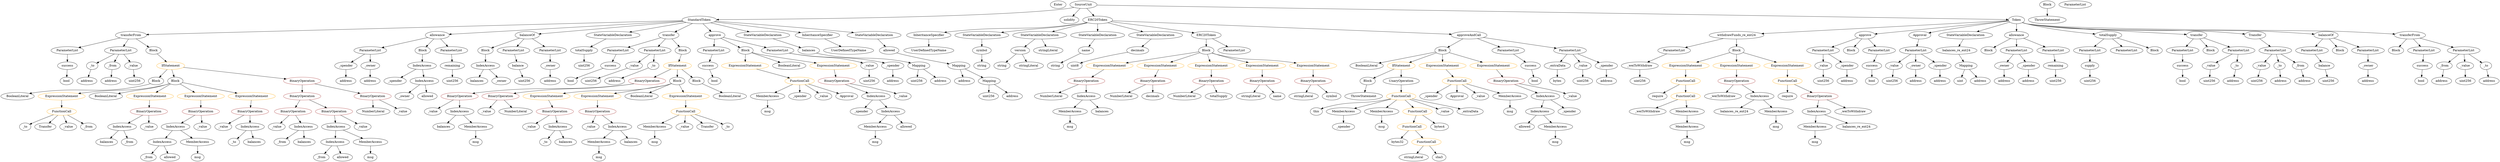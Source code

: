 strict digraph {
	graph [bb="0,0,9855.6,756"];
	node [label="\N"];
	Enter	[height=0.5,
		pos="4152,738",
		width=0.83628];
	ContractDefinition_StandardToken	[color=black,
		height=0.5,
		label=StandardToken,
		pos="2667,666",
		width=1.8897];
	FunctionDefinition_transferFrom_1	[color=black,
		height=0.5,
		label=transferFrom,
		pos="524.04,594",
		width=1.6402];
	ContractDefinition_StandardToken -> FunctionDefinition_transferFrom_1	[pos="e,582.47,596.91 2599.7,662.8 2279.9,652.36 917.91,607.87 593.57,597.27"];
	FunctionDefinition_allowance_1	[color=black,
		height=0.5,
		label=allowance,
		pos="1685,594",
		width=1.3076];
	ContractDefinition_StandardToken -> FunctionDefinition_allowance_1	[pos="e,1731.1,598.28 2601.8,660.35 2420.7,647.44 1913.6,611.29 1742.3,599.09"];
	FunctionDefinition_balanceOf_1	[color=black,
		height=0.5,
		label=balanceOf,
		pos="2047,594",
		width=1.3491];
	ContractDefinition_StandardToken -> FunctionDefinition_balanceOf_1	[pos="e,2092.9,600.18 2605.3,658.03 2485,644.44 2220.6,614.59 2104.1,601.44"];
	StateVariableDeclaration_Unnamed_3	[color=black,
		height=0.5,
		label=StateVariableDeclaration,
		pos="2326,594",
		width=2.8184];
	ContractDefinition_StandardToken -> StateVariableDeclaration_Unnamed_3	[pos="e,2390.6,608.25 2614.5,654.22 2557.5,642.52 2466.1,623.76 2401.5,610.49"];
	FunctionDefinition_transfer_1	[color=black,
		height=0.5,
		label=transfer,
		pos="2598,594",
		width=1.0719];
	ContractDefinition_StandardToken -> FunctionDefinition_transfer_1	[pos="e,2613.3,610.51 2650.7,648.41 2641.9,639.53 2631,628.44 2621.4,618.67"];
	FunctionDefinition_approve_1	[color=black,
		height=0.5,
		label=approve,
		pos="2779,594",
		width=1.1412];
	ContractDefinition_StandardToken -> FunctionDefinition_approve_1	[pos="e,2756.1,609.32 2692.7,648.94 2708.7,638.95 2729.4,626.02 2746.5,615.32"];
	StateVariableDeclaration_Unnamed_1	[color=black,
		height=0.5,
		label=StateVariableDeclaration,
		pos="3002,594",
		width=2.8184];
	ContractDefinition_StandardToken -> StateVariableDeclaration_Unnamed_1	[pos="e,2938,608.37 2719.4,654.06 2775.1,642.42 2863.8,623.89 2927,610.69"];
	InheritanceSpecifier_Unnamed	[color=black,
		height=0.5,
		label=InheritanceSpecifier,
		pos="3236,594",
		width=2.3333];
	ContractDefinition_StandardToken -> InheritanceSpecifier_Unnamed	[pos="e,3167.2,604.66 2728.6,658.01 2814.6,648.19 2975.2,629.52 3112,612 3126.3,610.17 3141.5,608.16 3156.1,606.17"];
	StateVariableDeclaration_Unnamed_2	[color=black,
		height=0.5,
		label=StateVariableDeclaration,
		pos="3448,594",
		width=2.8184];
	ContractDefinition_StandardToken -> StateVariableDeclaration_Unnamed_2	[pos="e,3372.9,606.45 2732.9,661.08 2852.1,653.7 3111.3,636.24 3329,612 3339.6,610.83 3350.6,609.45 3361.6,607.99"];
	Identifier__owner_1	[color=black,
		height=0.5,
		label=_owner,
		pos="1581,306",
		width=1.0719];
	Block_Unnamed_18	[color=black,
		height=0.5,
		label=Block,
		pos="5664,522",
		width=0.90558];
	BooleanLiteral_Unnamed_5	[color=black,
		height=0.5,
		label=BooleanLiteral,
		pos="5369,450",
		width=1.7788];
	Block_Unnamed_18 -> BooleanLiteral_Unnamed_5	[pos="e,5416.8,462.34 5634.4,513.97 5586.2,502.54 5490.1,479.72 5427.7,464.92"];
	IfStatement_Unnamed_2	[color=orange,
		height=0.5,
		label=IfStatement,
		pos="5504,450",
		width=1.4739];
	Block_Unnamed_18 -> IfStatement_Unnamed_2	[pos="e,5535.7,464.87 5639,510.06 5614.2,499.21 5575.7,482.36 5546.2,469.44"];
	ExpressionStatement_Unnamed_18	[color=orange,
		height=0.5,
		label=ExpressionStatement,
		pos="5664,450",
		width=2.458];
	Block_Unnamed_18 -> ExpressionStatement_Unnamed_18	[pos="e,5664,468.1 5664,503.7 5664,496.41 5664,487.73 5664,479.54"];
	ExpressionStatement_Unnamed_17	[color=orange,
		height=0.5,
		label=ExpressionStatement,
		pos="5859,450",
		width=2.458];
	Block_Unnamed_18 -> ExpressionStatement_Unnamed_17	[pos="e,5816.6,466.24 5690.7,511.41 5720.3,500.81 5768.6,483.47 5805.9,470.08"];
	IndexAccess_Unnamed_11	[color=black,
		height=0.5,
		label=IndexAccess,
		pos="603.04,90",
		width=1.6402];
	Identifier__from_3	[color=black,
		height=0.5,
		label=_from,
		pos="543.04,18",
		width=0.93331];
	IndexAccess_Unnamed_11 -> Identifier__from_3	[pos="e,556.33,34.511 588.82,72.411 581.28,63.62 571.89,52.663 563.58,42.965"];
	Identifier_allowed_1	[color=black,
		height=0.5,
		label=allowed,
		pos="634.04,18",
		width=1.0858];
	IndexAccess_Unnamed_11 -> Identifier_allowed_1	[pos="e,626.46,36.104 610.7,71.697 614.08,64.067 618.13,54.916 621.91,46.396"];
	ParameterList_Unnamed_16	[color=black,
		height=0.5,
		label=ParameterList,
		pos="2401,522",
		width=1.7095];
	Parameter_success_3	[color=black,
		height=0.5,
		label=success,
		pos="2366,450",
		width=1.1135];
	ParameterList_Unnamed_16 -> Parameter_success_3	[pos="e,2374.3,467.62 2392.4,503.7 2388.5,495.87 2383.8,486.44 2379.4,477.73"];
	IndexAccess_Unnamed_19	[color=black,
		height=0.5,
		label=IndexAccess,
		pos="6079,234",
		width=1.6402];
	Identifier_allowed_4	[color=black,
		height=0.5,
		label=allowed,
		pos="6016,162",
		width=1.0858];
	IndexAccess_Unnamed_19 -> Identifier_allowed_4	[pos="e,6030.4,178.99 6064.1,216.41 6056.3,207.74 6046.6,196.97 6038,187.38"];
	MemberAccess_Unnamed_12	[color=black,
		height=0.5,
		label=MemberAccess,
		pos="6142,162",
		width=1.9174];
	IndexAccess_Unnamed_19 -> MemberAccess_Unnamed_12	[pos="e,6126.8,179.96 6094,216.41 6101.5,208.08 6110.7,197.8 6119.1,188.49"];
	ParameterList_Unnamed_22	[color=black,
		height=0.5,
		label=ParameterList,
		pos="2774,522",
		width=1.7095];
	Parameter_success_5	[color=black,
		height=0.5,
		label=success,
		pos="2766,450",
		width=1.1135];
	ParameterList_Unnamed_22 -> Parameter_success_5	[pos="e,2768,468.1 2772.1,503.7 2771.2,496.41 2770.2,487.73 2769.3,479.54"];
	ElementaryTypeName_uint256_6	[color=black,
		height=0.5,
		label=uint256,
		pos="8129,378",
		width=1.0442];
	BinaryOperation_Unnamed_2	[color=brown,
		height=0.5,
		label=BinaryOperation,
		pos="2529,378",
		width=1.9867];
	BinaryOperation_Unnamed_3	[color=brown,
		height=0.5,
		label=BinaryOperation,
		pos="1806,306",
		width=1.9867];
	BinaryOperation_Unnamed_2 -> BinaryOperation_Unnamed_3	[pos="e,1857.5,318.81 2478,365 2468.4,363.08 2458.5,361.3 2449,360 2201.5,325.94 2135.6,357.44 1888,324 1881.7,323.14 1875.1,322.07 1868.5,\
320.89"];
	BinaryOperation_Unnamed_4	[color=brown,
		height=0.5,
		label=BinaryOperation,
		pos="1969,306",
		width=1.9867];
	BinaryOperation_Unnamed_2 -> BinaryOperation_Unnamed_4	[pos="e,2020.7,318.79 2477.6,365.12 2468.1,363.2 2458.3,361.4 2449,360 2273,333.45 2226.1,350.33 2050,324 2044.1,323.11 2037.9,322.06 \
2031.8,320.92"];
	Identifier_this	[color=black,
		height=0.5,
		label=this,
		pos="5159,234",
		width=0.75];
	Identifier_msg_7	[color=black,
		height=0.5,
		label=msg,
		pos="749.04,18",
		width=0.75];
	ElementaryTypeName_uint256_15	[color=black,
		height=0.5,
		label=uint256,
		pos="3820,306",
		width=1.0442];
	ElementaryTypeName_uint256_10	[color=black,
		height=0.5,
		label=uint256,
		pos="504.04,378",
		width=1.0442];
	Identifier_msg_2	[color=black,
		height=0.5,
		label=msg,
		pos="6987,162",
		width=0.75];
	ExpressionStatement_Unnamed_1	[color=orange,
		height=0.5,
		label=ExpressionStatement,
		pos="6637,450",
		width=2.458];
	FunctionCall_Unnamed_1	[color=orange,
		height=0.5,
		label=FunctionCall,
		pos="6623,378",
		width=1.6125];
	ExpressionStatement_Unnamed_1 -> FunctionCall_Unnamed_1	[pos="e,6626.5,396.1 6633.6,431.7 6632.1,424.32 6630.3,415.52 6628.7,407.25"];
	Identifier__value_1	[color=black,
		height=0.5,
		label=_value,
		pos="1914,234",
		width=0.96103];
	Mapping_Unnamed	[color=black,
		height=0.5,
		label=Mapping,
		pos="7762,450",
		width=1.2105];
	ElementaryTypeName_uint	[color=black,
		height=0.5,
		label=uint,
		pos="7738,378",
		width=0.75];
	Mapping_Unnamed -> ElementaryTypeName_uint	[pos="e,7743.7,395.62 7756.1,431.7 7753.5,424.04 7750.3,414.85 7747.4,406.3"];
	ElementaryTypeName_address_4	[color=black,
		height=0.5,
		label=address,
		pos="7823,378",
		width=1.0996];
	Mapping_Unnamed -> ElementaryTypeName_address_4	[pos="e,7809,395.15 7776.2,432.76 7783.7,424.11 7793.2,413.27 7801.6,403.6"];
	ParameterList_Unnamed_18	[color=black,
		height=0.5,
		label=ParameterList,
		pos="260.04,522",
		width=1.7095];
	FunctionDefinition_transferFrom_1 -> ParameterList_Unnamed_18	[pos="e,304.58,534.81 480.44,581.44 435.34,569.48 364.74,550.76 315.64,537.74"];
	ParameterList_Unnamed_17	[color=black,
		height=0.5,
		label=ParameterList,
		pos="467.04,522",
		width=1.7095];
	FunctionDefinition_transferFrom_1 -> ParameterList_Unnamed_17	[pos="e,480.71,539.79 510.24,576.05 503.52,567.8 495.29,557.7 487.83,548.54"];
	Block_Unnamed_10	[color=black,
		height=0.5,
		label=Block,
		pos="613.04,522",
		width=0.90558];
	FunctionDefinition_transferFrom_1 -> Block_Unnamed_10	[pos="e,594.92,537.25 544.68,576.76 557.03,567.05 572.86,554.6 586.18,544.13"];
	NumberLiteral_Unnamed_4	[color=black,
		height=0.5,
		label=NumberLiteral,
		pos="4404,306",
		width=1.765];
	FunctionDefinition_withdrawFunds_re_ent24	[color=black,
		height=0.5,
		label=withdrawFunds_re_ent24,
		pos="6832,594",
		width=2.9154];
	ParameterList_Unnamed_8	[color=black,
		height=0.5,
		label=ParameterList,
		pos="6587,522",
		width=1.7095];
	FunctionDefinition_withdrawFunds_re_ent24 -> ParameterList_Unnamed_8	[pos="e,6630.1,535.31 6779.5,577.98 6738.7,566.32 6682.2,550.2 6641,538.43"];
	Block_Unnamed_4	[color=black,
		height=0.5,
		label=Block,
		pos="6832,522",
		width=0.90558];
	FunctionDefinition_withdrawFunds_re_ent24 -> Block_Unnamed_4	[pos="e,6832,540.1 6832,575.7 6832,568.41 6832,559.73 6832,551.54"];
	Identifier__value_8	[color=black,
		height=0.5,
		label=_value,
		pos="858.04,162",
		width=0.96103];
	FunctionCall_Unnamed_9	[color=orange,
		height=0.5,
		label=FunctionCall,
		pos="5553,162",
		width=1.6125];
	ElementaryTypeName_bytes32	[color=black,
		height=0.5,
		label=bytes32,
		pos="5495,90",
		width=1.0996];
	FunctionCall_Unnamed_9 -> ElementaryTypeName_bytes32	[pos="e,5508.5,107.31 5539,144.05 5532.1,135.68 5523.5,125.4 5515.9,116.13"];
	FunctionCall_Unnamed_10	[color=orange,
		height=0.5,
		label=FunctionCall,
		pos="5611,90",
		width=1.6125];
	FunctionCall_Unnamed_9 -> FunctionCall_Unnamed_10	[pos="e,5597.1,107.79 5567.1,144.05 5573.9,135.8 5582.3,125.7 5589.9,116.54"];
	Identifier__from_1	[color=black,
		height=0.5,
		label=_from,
		pos="1266,18",
		width=0.93331];
	ParameterList_Unnamed_3	[color=black,
		height=0.5,
		label=ParameterList,
		pos="9103,522",
		width=1.7095];
	Parameter_balance	[color=black,
		height=0.5,
		label=balance,
		pos="9163,450",
		width=1.0719];
	ParameterList_Unnamed_3 -> Parameter_balance	[pos="e,9149.5,466.83 9117.6,504.05 9124.9,495.47 9134,484.89 9142.1,475.44"];
	Mapping_Unnamed_2	[color=black,
		height=0.5,
		label=Mapping,
		pos="3777,450",
		width=1.2105];
	ElementaryTypeName_address_20	[color=black,
		height=0.5,
		label=address,
		pos="3780,378",
		width=1.0996];
	Mapping_Unnamed_2 -> ElementaryTypeName_address_20	[pos="e,3779.3,396.1 3777.8,431.7 3778.1,424.41 3778.5,415.73 3778.8,407.54"];
	Mapping_Unnamed_3	[color=black,
		height=0.5,
		label=Mapping,
		pos="3881,378",
		width=1.2105];
	Mapping_Unnamed_2 -> Mapping_Unnamed_3	[pos="e,3859,393.82 3799.1,434.15 3813.8,424.22 3833.5,411.01 3849.8,400.01"];
	Identifier__to	[color=black,
		height=0.5,
		label=_to,
		pos="2104,90",
		width=0.75];
	Identifier__value_3	[color=black,
		height=0.5,
		label=_value,
		pos="2072,162",
		width=0.96103];
	VariableDeclaration__value	[color=black,
		height=0.5,
		label=_value,
		pos="8891,450",
		width=0.96103];
	ElementaryTypeName_uint256_7	[color=black,
		height=0.5,
		label=uint256,
		pos="8887,378",
		width=1.0442];
	VariableDeclaration__value -> ElementaryTypeName_uint256_7	[pos="e,8888,396.1 8890,431.7 8889.6,424.41 8889.1,415.73 8888.7,407.54"];
	ElementaryTypeName_address_14	[color=black,
		height=0.5,
		label=address,
		pos="312.04,378",
		width=1.0996];
	VariableDeclaration__to	[color=black,
		height=0.5,
		label=_to,
		pos="8978,450",
		width=0.75];
	ElementaryTypeName_address_9	[color=black,
		height=0.5,
		label=address,
		pos="8982,378",
		width=1.0996];
	VariableDeclaration__to -> ElementaryTypeName_address_9	[pos="e,8981.1,396.1 8979,431.7 8979.4,424.41 8979.9,415.73 8980.4,407.54"];
	ParameterList_Unnamed_23	[color=black,
		height=0.5,
		label=ParameterList,
		pos="1405,522",
		width=1.7095];
	Parameter__spender_3	[color=black,
		height=0.5,
		label=_spender,
		pos="1303,450",
		width=1.2521];
	ParameterList_Unnamed_23 -> Parameter__spender_3	[pos="e,1324.9,466.03 1381.6,504.94 1367.5,495.25 1349.3,482.78 1334,472.27"];
	Parameter__owner_3	[color=black,
		height=0.5,
		label=_owner,
		pos="1405,450",
		width=1.0719];
	ParameterList_Unnamed_23 -> Parameter__owner_3	[pos="e,1405,468.1 1405,503.7 1405,496.41 1405,487.73 1405,479.54"];
	ElementaryTypeName_uint256_1	[color=black,
		height=0.5,
		label=uint256,
		pos="9174,378",
		width=1.0442];
	VariableDeclaration_decimals	[color=black,
		height=0.5,
		label=decimals,
		pos="4485,522",
		width=1.1967];
	ElementaryTypeName_uint8	[color=black,
		height=0.5,
		label=uint8,
		pos="4234,450",
		width=0.7947];
	VariableDeclaration_decimals -> ElementaryTypeName_uint8	[pos="e,4256.3,461.74 4446.4,513.53 4403.2,504.7 4331.7,488.57 4272,468 4270.3,467.38 4268.4,466.72 4266.6,466.02"];
	MemberAccess_Unnamed_6	[color=black,
		height=0.5,
		label=MemberAccess,
		pos="2560,162",
		width=1.9174];
	Identifier_msg_5	[color=black,
		height=0.5,
		label=msg,
		pos="2560,90",
		width=0.75];
	MemberAccess_Unnamed_6 -> Identifier_msg_5	[pos="e,2560,108.1 2560,143.7 2560,136.41 2560,127.73 2560,119.54"];
	Identifier__spender_5	[color=black,
		height=0.5,
		label=_spender,
		pos="5273,162",
		width=1.2521];
	BinaryOperation_Unnamed_20	[color=brown,
		height=0.5,
		label=BinaryOperation,
		pos="5149,378",
		width=1.9867];
	stringLiteral_Unnamed_3	[color=black,
		height=0.5,
		label=stringLiteral,
		pos="5118,306",
		width=1.5016];
	BinaryOperation_Unnamed_20 -> stringLiteral_Unnamed_3	[pos="e,5125.6,324.1 5141.4,359.7 5138,352.07 5133.9,342.92 5130.2,334.4"];
	Identifier_symbol	[color=black,
		height=0.5,
		label=symbol,
		pos="5228,306",
		width=1.0581];
	BinaryOperation_Unnamed_20 -> Identifier_symbol	[pos="e,5210.8,322.27 5167.8,360.41 5178.1,351.29 5191,339.83 5202.2,329.87"];
	IndexAccess_Unnamed_8	[color=black,
		height=0.5,
		label=IndexAccess,
		pos="970.04,162",
		width=1.6402];
	Identifier__to_2	[color=black,
		height=0.5,
		label=_to,
		pos="900.04,90",
		width=0.75];
	IndexAccess_Unnamed_8 -> Identifier__to_2	[pos="e,914.61,105.57 953.45,144.41 944.23,135.19 932.62,123.58 922.58,113.54"];
	Identifier_balances_4	[color=black,
		height=0.5,
		label=balances,
		pos="988.04,90",
		width=1.1828];
	IndexAccess_Unnamed_8 -> Identifier_balances_4	[pos="e,983.64,108.1 974.49,143.7 976.38,136.32 978.65,127.52 980.77,119.25"];
	MemberAccess_Unnamed_14	[color=black,
		height=0.5,
		label=MemberAccess,
		pos="5273,234",
		width=1.9174];
	MemberAccess_Unnamed_14 -> Identifier__spender_5	[pos="e,5273,180.1 5273,215.7 5273,208.41 5273,199.73 5273,191.54"];
	Block_Unnamed_8	[color=black,
		height=0.5,
		label=Block,
		pos="2651,378",
		width=0.90558];
	ExpressionStatement_Unnamed_4	[color=orange,
		height=0.5,
		label=ExpressionStatement,
		pos="2147,306",
		width=2.458];
	Block_Unnamed_8 -> ExpressionStatement_Unnamed_4	[pos="e,2211,318.79 2626.7,365.54 2621.3,363.39 2615.6,361.39 2610,360 2451.9,320.35 2406.6,345.95 2245,324 2237.6,322.99 2229.9,321.84 \
2222.2,320.62"];
	ExpressionStatement_Unnamed_3	[color=orange,
		height=0.5,
		label=ExpressionStatement,
		pos="2342,306",
		width=2.458];
	Block_Unnamed_8 -> ExpressionStatement_Unnamed_3	[pos="e,2407.5,318.41 2626.6,365.95 2621.2,363.77 2615.5,361.65 2610,360 2575,349.39 2484.8,332.31 2418.7,320.42"];
	BooleanLiteral_Unnamed	[color=black,
		height=0.5,
		label=BooleanLiteral,
		pos="2513,306",
		width=1.7788];
	Block_Unnamed_8 -> BooleanLiteral_Unnamed	[pos="e,2543.1,322.24 2627.6,365.13 2607.2,354.78 2577.2,339.57 2553.1,327.3"];
	ExpressionStatement_Unnamed_5	[color=orange,
		height=0.5,
		label=ExpressionStatement,
		pos="2684,306",
		width=2.458];
	Block_Unnamed_8 -> ExpressionStatement_Unnamed_5	[pos="e,2675.9,324.28 2659,360.05 2662.6,352.43 2667,343.23 2671,334.65"];
	ExpressionStatement_Unnamed_12	[color=orange,
		height=0.5,
		label=ExpressionStatement,
		pos="4369,450",
		width=2.458];
	BinaryOperation_Unnamed_16	[color=brown,
		height=0.5,
		label=BinaryOperation,
		pos="4263,378",
		width=1.9867];
	ExpressionStatement_Unnamed_12 -> BinaryOperation_Unnamed_16	[pos="e,4287.6,395.23 4343.9,432.41 4330,423.19 4312.4,411.59 4297.2,401.55"];
	Parameter__extraData	[color=black,
		height=0.5,
		label=_extraData,
		pos="6115,450",
		width=1.4046];
	ElementaryTypeName_bytes	[color=black,
		height=0.5,
		label=bytes,
		pos="6115,378",
		width=0.85014];
	Parameter__extraData -> ElementaryTypeName_bytes	[pos="e,6115,396.1 6115,431.7 6115,424.41 6115,415.73 6115,407.54"];
	Block_Unnamed_6	[color=black,
		height=0.5,
		label=Block,
		pos="7838,522",
		width=0.90558];
	MemberAccess_Unnamed_9	[color=black,
		height=0.5,
		label=MemberAccess,
		pos="3455,162",
		width=1.9174];
	Identifier_msg_8	[color=black,
		height=0.5,
		label=msg,
		pos="3455,90",
		width=0.75];
	MemberAccess_Unnamed_9 -> Identifier_msg_8	[pos="e,3455,108.1 3455,143.7 3455,136.41 3455,127.73 3455,119.54"];
	Identifier_balances	[color=black,
		height=0.5,
		label=balances,
		pos="1737,162",
		width=1.1828];
	VariableDeclaration_version	[color=black,
		height=0.5,
		label=version,
		pos="4017,522",
		width=1.0442];
	ElementaryTypeName_string_2	[color=black,
		height=0.5,
		label=string,
		pos="3950,450",
		width=0.864];
	VariableDeclaration_version -> ElementaryTypeName_string_2	[pos="e,3964.7,466.34 4001.8,505.12 3993.1,496.04 3982.1,484.49 3972.4,474.39"];
	stringLiteral_Unnamed	[color=black,
		height=0.5,
		label=stringLiteral,
		pos="4053,450",
		width=1.5016];
	VariableDeclaration_version -> stringLiteral_Unnamed	[pos="e,4044.4,467.79 4025.8,504.05 4029.8,496.23 4034.7,486.75 4039.2,477.98"];
	NumberLiteral_Unnamed_1	[color=black,
		height=0.5,
		label=NumberLiteral,
		pos="1470,234",
		width=1.765];
	IndexAccess_Unnamed_7	[color=black,
		height=0.5,
		label=IndexAccess,
		pos="1326,90",
		width=1.6402];
	IndexAccess_Unnamed_7 -> Identifier__from_1	[pos="e,1279.3,34.511 1311.8,72.411 1304.3,63.62 1294.9,52.663 1286.6,42.965"];
	Identifier_allowed	[color=black,
		height=0.5,
		label=allowed,
		pos="1357,18",
		width=1.0858];
	IndexAccess_Unnamed_7 -> Identifier_allowed	[pos="e,1349.5,36.104 1333.7,71.697 1337.1,64.067 1341.1,54.916 1344.9,46.396"];
	MemberAccess_Unnamed_10	[color=black,
		height=0.5,
		label=MemberAccess,
		pos="3006,306",
		width=1.9174];
	Identifier_msg_9	[color=black,
		height=0.5,
		label=msg,
		pos="3006,234",
		width=0.75];
	MemberAccess_Unnamed_10 -> Identifier_msg_9	[pos="e,3006,252.1 3006,287.7 3006,280.41 3006,271.73 3006,263.54"];
	BinaryOperation_Unnamed_18	[color=brown,
		height=0.5,
		label=BinaryOperation,
		pos="4954,378",
		width=1.9867];
	stringLiteral_Unnamed_2	[color=black,
		height=0.5,
		label=stringLiteral,
		pos="4914,306",
		width=1.5016];
	BinaryOperation_Unnamed_18 -> stringLiteral_Unnamed_2	[pos="e,4923.8,324.1 4944.2,359.7 4939.7,351.9 4934.3,342.51 4929.4,333.83"];
	Identifier_name	[color=black,
		height=0.5,
		label=name,
		pos="5016,306",
		width=0.83628];
	BinaryOperation_Unnamed_18 -> Identifier_name	[pos="e,5002.4,322.36 4969,360.05 4976.8,351.26 4986.5,340.36 4995,330.74"];
	ElementaryTypeName_address_22	[color=black,
		height=0.5,
		label=address,
		pos="6316,378",
		width=1.0996];
	NumberLiteral_Unnamed_3	[color=black,
		height=0.5,
		label=NumberLiteral,
		pos="4654,306",
		width=1.765];
	Block_Unnamed_3	[color=black,
		height=0.5,
		label=Block,
		pos="9439,522",
		width=0.90558];
	NumberLiteral_Unnamed_2	[color=black,
		height=0.5,
		label=NumberLiteral,
		pos="4122,306",
		width=1.765];
	BinaryOperation_Unnamed_16 -> NumberLiteral_Unnamed_2	[pos="e,4152.3,322.01 4231.7,361.46 4211.3,351.31 4184.4,337.95 4162.3,327.01"];
	IndexAccess_Unnamed_17	[color=black,
		height=0.5,
		label=IndexAccess,
		pos="4263,306",
		width=1.6402];
	BinaryOperation_Unnamed_16 -> IndexAccess_Unnamed_17	[pos="e,4263,324.1 4263,359.7 4263,352.41 4263,343.73 4263,335.54"];
	InheritanceSpecifier_Unnamed_1	[color=black,
		height=0.5,
		label=InheritanceSpecifier,
		pos="3667,594",
		width=2.3333];
	UserDefinedTypeName_Unnamed_1	[color=black,
		height=0.5,
		label=UserDefinedTypeName,
		pos="3667,522",
		width=2.7214];
	InheritanceSpecifier_Unnamed_1 -> UserDefinedTypeName_Unnamed_1	[pos="e,3667,540.1 3667,575.7 3667,568.41 3667,559.73 3667,551.54"];
	Identifier_require	[color=black,
		height=0.5,
		label=require,
		pos="7041,306",
		width=1.0026];
	Identifier__spender_4	[color=black,
		height=0.5,
		label=_spender,
		pos="5625,306",
		width=1.2521];
	ElementaryTypeName_address_18	[color=black,
		height=0.5,
		label=address,
		pos="1303,378",
		width=1.0996];
	Parameter__spender_3 -> ElementaryTypeName_address_18	[pos="e,1303,396.1 1303,431.7 1303,424.41 1303,415.73 1303,407.54"];
	ElementaryTypeName_address_21	[color=black,
		height=0.5,
		label=address,
		pos="3915,306",
		width=1.0996];
	ElementaryTypeName_address_11	[color=black,
		height=0.5,
		label=address,
		pos="7653,378",
		width=1.0996];
	Parameter_success_4	[color=black,
		height=0.5,
		label=success,
		pos="227.04,450",
		width=1.1135];
	ParameterList_Unnamed_18 -> Parameter_success_4	[pos="e,235.1,468.1 251.88,503.7 248.28,496.07 243.97,486.92 239.95,478.4"];
	Identifier__weiToWithdraw_2	[color=black,
		height=0.5,
		label=_weiToWithdraw,
		pos="6775,306",
		width=2.0976];
	ElementaryTypeName_address	[color=black,
		height=0.5,
		label=address,
		pos="9327,378",
		width=1.0996];
	ElementaryTypeName_address_10	[color=black,
		height=0.5,
		label=address,
		pos="7554,378",
		width=1.0996];
	ParameterList_Unnamed_11	[color=black,
		height=0.5,
		label=ParameterList,
		pos="7950,522",
		width=1.7095];
	Parameter__owner_1	[color=black,
		height=0.5,
		label=_owner,
		pos="7918,450",
		width=1.0719];
	ParameterList_Unnamed_11 -> Parameter__owner_1	[pos="e,7925.9,468.1 7942.1,503.7 7938.6,496.07 7934.5,486.92 7930.6,478.4"];
	Parameter__spender_1	[color=black,
		height=0.5,
		label=_spender,
		pos="8020,450",
		width=1.2521];
	ParameterList_Unnamed_11 -> Parameter__spender_1	[pos="e,8004,466.99 7966.6,504.41 7975.4,495.66 7986.3,484.75 7996,475.08"];
	IndexAccess_Unnamed_9	[color=black,
		height=0.5,
		label=IndexAccess,
		pos="435.04,162",
		width=1.6402];
	Identifier_balances_5	[color=black,
		height=0.5,
		label=balances,
		pos="360.04,90",
		width=1.1828];
	IndexAccess_Unnamed_9 -> Identifier_balances_5	[pos="e,376.91,106.75 417.26,144.41 407.72,135.5 395.79,124.37 385.3,114.58"];
	Identifier__from_2	[color=black,
		height=0.5,
		label=_from,
		pos="454.04,90",
		width=0.93331];
	IndexAccess_Unnamed_9 -> Identifier__from_2	[pos="e,449.4,108.1 439.73,143.7 441.76,136.24 444.18,127.32 446.45,118.97"];
	FunctionDefinition_approve	[color=black,
		height=0.5,
		label=approve,
		pos="7344,594",
		width=1.1412];
	ParameterList_Unnamed_9	[color=black,
		height=0.5,
		label=ParameterList,
		pos="7176,522",
		width=1.7095];
	FunctionDefinition_approve -> ParameterList_Unnamed_9	[pos="e,7210.3,537.29 7315.2,580.97 7289.3,570.17 7250.8,554.17 7220.9,541.7"];
	Block_Unnamed_5	[color=black,
		height=0.5,
		label=Block,
		pos="7288,522",
		width=0.90558];
	FunctionDefinition_approve -> Block_Unnamed_5	[pos="e,7300.6,538.67 7331,576.76 7324.1,568.07 7315.4,557.19 7307.6,547.49"];
	ParameterList_Unnamed_10	[color=black,
		height=0.5,
		label=ParameterList,
		pos="7400,522",
		width=1.7095];
	FunctionDefinition_approve -> ParameterList_Unnamed_10	[pos="e,7386.7,539.63 7357,576.76 7363.7,568.4 7372,558.02 7379.6,548.61"];
	VariableDeclaration__value_1	[color=black,
		height=0.5,
		label=_value,
		pos="7462,450",
		width=0.96103];
	ElementaryTypeName_uint256_8	[color=black,
		height=0.5,
		label=uint256,
		pos="7459,378",
		width=1.0442];
	VariableDeclaration__value_1 -> ElementaryTypeName_uint256_8	[pos="e,7459.8,396.1 7461.3,431.7 7461,424.41 7460.6,415.73 7460.3,407.54"];
	Identifier__value	[color=black,
		height=0.5,
		label=_value,
		pos="1690,234",
		width=0.96103];
	BinaryOperation_Unnamed_3 -> Identifier__value	[pos="e,1711.9,248.17 1779.4,288.94 1762.2,278.57 1739.8,265.02 1721.7,254.09"];
	IndexAccess_Unnamed_2	[color=black,
		height=0.5,
		label=IndexAccess,
		pos="1802,234",
		width=1.6402];
	BinaryOperation_Unnamed_3 -> IndexAccess_Unnamed_2	[pos="e,1803,252.1 1805,287.7 1804.6,280.41 1804.1,271.73 1803.7,263.54"];
	ElementaryTypeName_bool_3	[color=black,
		height=0.5,
		label=bool,
		pos="2222,378",
		width=0.76697];
	Parameter_success_3 -> ElementaryTypeName_bool_3	[pos="e,2243.6,389.47 2339.6,436.16 2315.4,424.37 2279.4,406.87 2253.6,394.34"];
	EventDefinition_Approval	[color=black,
		height=0.5,
		label=Approval,
		pos="7566,594",
		width=1.266];
	ParameterList_Unnamed_14	[color=black,
		height=0.5,
		label=ParameterList,
		pos="7549,522",
		width=1.7095];
	EventDefinition_Approval -> ParameterList_Unnamed_14	[pos="e,7553.2,540.1 7561.8,575.7 7560,568.32 7557.9,559.52 7555.9,551.25"];
	Block_Unnamed_12	[color=black,
		height=0.5,
		label=Block,
		pos="592.04,378",
		width=0.90558];
	BooleanLiteral_Unnamed_3	[color=black,
		height=0.5,
		label=BooleanLiteral,
		pos="64.038,306",
		width=1.7788];
	Block_Unnamed_12 -> BooleanLiteral_Unnamed_3	[pos="e,110.43,318.69 567.73,365.5 562.34,363.35 556.58,361.36 551.04,360 372.07,316.2 320.04,352.7 138.04,324 132.7,323.16 127.18,322.15 \
121.67,321.05"];
	Parameter__owner_2	[color=black,
		height=0.5,
		label=_owner,
		pos="2135,450",
		width=1.0719];
	ElementaryTypeName_address_15	[color=black,
		height=0.5,
		label=address,
		pos="2135,378",
		width=1.0996];
	Parameter__owner_2 -> ElementaryTypeName_address_15	[pos="e,2135,396.1 2135,431.7 2135,424.41 2135,415.73 2135,407.54"];
	IndexAccess_Unnamed_12	[color=black,
		height=0.5,
		label=IndexAccess,
		pos="1882,450",
		width=1.6402];
	Identifier_balances_6	[color=black,
		height=0.5,
		label=balances,
		pos="1840,378",
		width=1.1828];
	IndexAccess_Unnamed_12 -> Identifier_balances_6	[pos="e,1850.1,395.79 1871.9,432.05 1867.1,424.06 1861.2,414.33 1855.9,405.4"];
	Identifier__owner	[color=black,
		height=0.5,
		label=_owner,
		pos="1939,378",
		width=1.0719];
	IndexAccess_Unnamed_12 -> Identifier__owner	[pos="e,1925.8,395.31 1895.8,432.05 1902.7,423.68 1911,413.4 1918.6,404.13"];
	ParameterList_Unnamed_7	[color=black,
		height=0.5,
		label=ParameterList,
		pos="9551,522",
		width=1.7095];
	Parameter_success_1	[color=black,
		height=0.5,
		label=success,
		pos="9542,450",
		width=1.1135];
	ParameterList_Unnamed_7 -> Parameter_success_1	[pos="e,9544.2,468.1 9548.8,503.7 9547.9,496.32 9546.7,487.52 9545.7,479.25"];
	ParameterList_Unnamed_5	[color=black,
		height=0.5,
		label=ParameterList,
		pos="8597,522",
		width=1.7095];
	Parameter_success	[color=black,
		height=0.5,
		label=success,
		pos="8597,450",
		width=1.1135];
	ParameterList_Unnamed_5 -> Parameter_success	[pos="e,8597,468.1 8597,503.7 8597,496.41 8597,487.73 8597,479.54"];
	IndexAccess_Unnamed_18	[color=black,
		height=0.5,
		label=IndexAccess,
		pos="6100,306",
		width=1.6402];
	IndexAccess_Unnamed_18 -> IndexAccess_Unnamed_19	[pos="e,6084.2,252.1 6094.8,287.7 6092.6,280.24 6089.9,271.32 6087.4,262.97"];
	Identifier__spender_3	[color=black,
		height=0.5,
		label=_spender,
		pos="6201,234",
		width=1.2521];
	IndexAccess_Unnamed_18 -> Identifier__spender_3	[pos="e,6179.2,250.1 6123,289.12 6136.9,279.43 6155,266.92 6170.2,256.37"];
	BinaryOperation_Unnamed_8	[color=brown,
		height=0.5,
		label=BinaryOperation,
		pos="1158,306",
		width=1.9867];
	BinaryOperation_Unnamed_9	[color=brown,
		height=0.5,
		label=BinaryOperation,
		pos="1156,234",
		width=1.9867];
	BinaryOperation_Unnamed_8 -> BinaryOperation_Unnamed_9	[pos="e,1156.5,252.1 1157.5,287.7 1157.3,280.41 1157.1,271.73 1156.9,263.54"];
	BinaryOperation_Unnamed_10	[color=brown,
		height=0.5,
		label=BinaryOperation,
		pos="1317,234",
		width=1.9867];
	BinaryOperation_Unnamed_8 -> BinaryOperation_Unnamed_10	[pos="e,1282.6,250.16 1192.5,289.81 1215.9,279.54 1246.9,265.87 1272.2,254.75"];
	Identifier__value_7	[color=black,
		height=0.5,
		label=_value,
		pos="1586,234",
		width=0.96103];
	Block_Unnamed_15	[color=black,
		height=0.5,
		label=Block,
		pos="1624,522",
		width=0.90558];
	IndexAccess_Unnamed_15	[color=black,
		height=0.5,
		label=IndexAccess,
		pos="1619,450",
		width=1.6402];
	Block_Unnamed_15 -> IndexAccess_Unnamed_15	[pos="e,1620.3,468.1 1622.8,503.7 1622.3,496.41 1621.7,487.73 1621.1,479.54"];
	ElementaryTypeName_uint256_3	[color=black,
		height=0.5,
		label=uint256,
		pos="9721,378",
		width=1.0442];
	ElementaryTypeName_address_1	[color=black,
		height=0.5,
		label=address,
		pos="8792,378",
		width=1.0996];
	stringLiteral_Unnamed_4	[color=black,
		height=0.5,
		label=stringLiteral,
		pos="5561,18",
		width=1.5016];
	Identifier_require_1	[color=black,
		height=0.5,
		label=require,
		pos="6511,306",
		width=1.0026];
	FunctionDefinition_allowance_1 -> ParameterList_Unnamed_23	[pos="e,1450.7,534.42 1646.4,583.34 1598.5,571.38 1516.6,550.89 1461.7,537.16"];
	FunctionDefinition_allowance_1 -> Block_Unnamed_15	[pos="e,1637.6,538.51 1670.6,576.41 1662.9,567.62 1653.4,556.66 1644.9,546.96"];
	ParameterList_Unnamed_24	[color=black,
		height=0.5,
		label=ParameterList,
		pos="1739,522",
		width=1.7095];
	FunctionDefinition_allowance_1 -> ParameterList_Unnamed_24	[pos="e,1726,539.96 1697.8,576.41 1704.1,568.25 1711.9,558.22 1718.9,549.07"];
	Block_Unnamed_19	[color=black,
		height=0.5,
		label=Block,
		pos="5369,378",
		width=0.90558];
	IfStatement_Unnamed_2 -> Block_Unnamed_19	[pos="e,5392.4,391.09 5475.7,434.33 5454.4,423.25 5425,408.02 5402.5,396.34"];
	UnaryOperation_Unnamed	[color=black,
		height=0.5,
		label=UnaryOperation,
		pos="5504,378",
		width=1.9452];
	IfStatement_Unnamed_2 -> UnaryOperation_Unnamed	[pos="e,5504,396.1 5504,431.7 5504,424.41 5504,415.73 5504,407.54"];
	BinaryOperation_Unnamed_12	[color=brown,
		height=0.5,
		label=BinaryOperation,
		pos="967.04,234",
		width=1.9867];
	BinaryOperation_Unnamed_12 -> Identifier__value_8	[pos="e,879.15,176.56 941.76,216.76 925.88,206.57 905.31,193.36 888.53,182.58"];
	BinaryOperation_Unnamed_12 -> IndexAccess_Unnamed_8	[pos="e,969.3,180.1 967.78,215.7 968.09,208.41 968.46,199.73 968.81,191.54"];
	StateVariableDeclaration_Unnamed_6	[color=black,
		height=0.5,
		label=StateVariableDeclaration,
		pos="3870,594",
		width=2.8184];
	VariableDeclaration_symbol	[color=black,
		height=0.5,
		label=symbol,
		pos="3870,522",
		width=1.0581];
	StateVariableDeclaration_Unnamed_6 -> VariableDeclaration_symbol	[pos="e,3870,540.1 3870,575.7 3870,568.41 3870,559.73 3870,551.54"];
	BinaryOperation_Unnamed_21	[color=brown,
		height=0.5,
		label=BinaryOperation,
		pos="5905,378",
		width=1.9867];
	BinaryOperation_Unnamed_21 -> IndexAccess_Unnamed_18	[pos="e,6062.8,320.37 5945,362.67 5976,351.53 6019.2,336.03 6052.1,324.22"];
	Identifier__value_14	[color=black,
		height=0.5,
		label=_value,
		pos="6212,306",
		width=0.96103];
	BinaryOperation_Unnamed_21 -> Identifier__value_14	[pos="e,6185.8,318.01 5957.9,365.64 5967,363.73 5976.3,361.79 5985,360 6066.2,343.38 6088.4,347.02 6168,324 6170.3,323.34 6172.6,322.62 \
6175,321.85"];
	ElementaryTypeName_string_1	[color=black,
		height=0.5,
		label=string,
		pos="3870,450",
		width=0.864];
	Identifier__value_5	[color=black,
		height=0.5,
		label=_value,
		pos="1082,162",
		width=0.96103];
	BinaryOperation_Unnamed_9 -> Identifier__value_5	[pos="e,1098.2,178.27 1138.5,216.41 1129,207.38 1117,196.06 1106.5,186.17"];
	IndexAccess_Unnamed_5	[color=black,
		height=0.5,
		label=IndexAccess,
		pos="1194,162",
		width=1.6402];
	BinaryOperation_Unnamed_9 -> IndexAccess_Unnamed_5	[pos="e,1184.8,180.1 1165.4,215.7 1169.6,207.98 1174.7,198.71 1179.3,190.11"];
	Identifier__spender_2	[color=black,
		height=0.5,
		label=_spender,
		pos="1505,378",
		width=1.2521];
	SourceUnit_Unnamed	[color=black,
		height=0.5,
		label=SourceUnit,
		pos="4253,738",
		width=1.46];
	SourceUnit_Unnamed -> ContractDefinition_StandardToken	[pos="e,2735.4,667.27 4215.3,725.15 4207.4,723.08 4199,721.21 4191,720 3908.5,676.96 3018.6,668.82 2746.7,667.33"];
	PragmaDirective_solidity	[color=black,
		height=0.5,
		label=solidity,
		pos="4194,666",
		width=1.0442];
	SourceUnit_Unnamed -> PragmaDirective_solidity	[pos="e,4207.5,682.99 4239.1,720.41 4231.8,711.83 4222.9,701.19 4214.8,691.67"];
	ContractDefinition_ERC20Token	[color=black,
		height=0.5,
		label=ERC20Token,
		pos="4312,666",
		width=1.7234];
	SourceUnit_Unnamed -> ContractDefinition_ERC20Token	[pos="e,4297.7,683.96 4267,720.41 4274,712.08 4282.7,701.8 4290.6,692.49"];
	ContractDefinition_Token	[color=black,
		height=0.5,
		label=Token,
		pos="7950,666",
		width=0.96103];
	SourceUnit_Unnamed -> ContractDefinition_Token	[pos="e,7915.2,667.66 4305.7,736 4724.3,728.08 7509.5,675.34 7903.7,667.88"];
	Parameter__to_3	[color=black,
		height=0.5,
		label=_to,
		pos="321.04,450",
		width=0.75];
	Parameter__to_3 -> ElementaryTypeName_address_14	[pos="e,314.24,396.1 318.81,431.7 317.86,424.32 316.73,415.52 315.67,407.25"];
	Identifier__from	[color=black,
		height=0.5,
		label=_from,
		pos="1104,90",
		width=0.93331];
	ThrowStatement_Unnamed	[color=black,
		height=0.5,
		label=ThrowStatement,
		pos="8075,666",
		width=2.0006];
	ElementaryTypeName_bytes4	[color=black,
		height=0.5,
		label=bytes4,
		pos="5664,162",
		width=0.97489];
	IndexAccess_Unnamed_1	[color=black,
		height=0.5,
		label=IndexAccess,
		pos="6928,306",
		width=1.6402];
	Identifier_balances_re_ent24_1	[color=black,
		height=0.5,
		label=balances_re_ent24,
		pos="6820,234",
		width=2.2085];
	IndexAccess_Unnamed_1 -> Identifier_balances_re_ent24_1	[pos="e,6845.3,251.39 6903.8,289.29 6889.4,279.94 6870.8,267.93 6854.9,257.58"];
	MemberAccess_Unnamed_3	[color=black,
		height=0.5,
		label=MemberAccess,
		pos="6987,234",
		width=1.9174];
	IndexAccess_Unnamed_1 -> MemberAccess_Unnamed_3	[pos="e,6972.9,251.79 6942.3,288.05 6949.3,279.8 6957.8,269.7 6965.5,260.54"];
	VariableDeclaration_totalSupply	[color=black,
		height=0.5,
		label=totalSupply,
		pos="2268,522",
		width=1.4739];
	ElementaryTypeName_uint256_16	[color=black,
		height=0.5,
		label=uint256,
		pos="2268,450",
		width=1.0442];
	VariableDeclaration_totalSupply -> ElementaryTypeName_uint256_16	[pos="e,2268,468.1 2268,503.7 2268,496.41 2268,487.73 2268,479.54"];
	Parameter__value_6	[color=black,
		height=0.5,
		label=_value,
		pos="6218,450",
		width=0.96103];
	ElementaryTypeName_uint256_17	[color=black,
		height=0.5,
		label=uint256,
		pos="6218,378",
		width=1.0442];
	Parameter__value_6 -> ElementaryTypeName_uint256_17	[pos="e,6218,396.1 6218,431.7 6218,424.41 6218,415.73 6218,407.54"];
	Identifier__value_2	[color=black,
		height=0.5,
		label=_value,
		pos="2301,162",
		width=0.96103];
	VariableDeclaration__owner	[color=black,
		height=0.5,
		label=_owner,
		pos="7553,450",
		width=1.0719];
	VariableDeclaration__owner -> ElementaryTypeName_address_10	[pos="e,7553.8,396.1 7553.3,431.7 7553.4,424.41 7553.5,415.73 7553.6,407.54"];
	ParameterList_Unnamed_17 -> Parameter__to_3	[pos="e,342.5,461.29 436.07,506.15 411.58,494.41 377.49,478.07 352.79,466.22"];
	Parameter__from_1	[color=black,
		height=0.5,
		label=_from,
		pos="411.04,450",
		width=0.93331];
	ParameterList_Unnamed_17 -> Parameter__from_1	[pos="e,423.7,466.83 453.48,504.05 446.68,495.56 438.32,485.11 430.82,475.73"];
	Parameter__value_4	[color=black,
		height=0.5,
		label=_value,
		pos="500.04,450",
		width=0.96103];
	ParameterList_Unnamed_17 -> Parameter__value_4	[pos="e,492.2,467.62 475.2,503.7 478.85,495.95 483.23,486.64 487.3,478.02"];
	MemberAccess_Unnamed_15	[color=black,
		height=0.5,
		label=MemberAccess,
		pos="5429,234",
		width=1.9174];
	Identifier_msg_13	[color=black,
		height=0.5,
		label=msg,
		pos="5429,162",
		width=0.75];
	MemberAccess_Unnamed_15 -> Identifier_msg_13	[pos="e,5429,180.1 5429,215.7 5429,208.41 5429,199.73 5429,191.54"];
	ElementaryTypeName_address_6	[color=black,
		height=0.5,
		label=address,
		pos="7920,378",
		width=1.0996];
	Parameter__value_3	[color=black,
		height=0.5,
		label=_value,
		pos="2460,450",
		width=0.96103];
	ElementaryTypeName_uint256_9	[color=black,
		height=0.5,
		label=uint256,
		pos="2305,378",
		width=1.0442];
	Parameter__value_3 -> ElementaryTypeName_uint256_9	[pos="e,2331.7,391.05 2434.4,437.44 2409.3,426.08 2370.6,408.61 2342.1,395.74"];
	ParameterList_Unnamed_13	[color=black,
		height=0.5,
		label=ParameterList,
		pos="8962,522",
		width=1.7095];
	ParameterList_Unnamed_13 -> VariableDeclaration__value	[pos="e,8906.8,466.51 8945.2,504.41 8936.1,495.44 8924.7,484.21 8914.7,474.37"];
	ParameterList_Unnamed_13 -> VariableDeclaration__to	[pos="e,8974.1,468.1 8966,503.7 8967.7,496.32 8969.7,487.52 8971.6,479.25"];
	VariableDeclaration__from	[color=black,
		height=0.5,
		label=_from,
		pos="9063,450",
		width=0.93331];
	ParameterList_Unnamed_13 -> VariableDeclaration__from	[pos="e,9043,464.86 8985.2,504.94 8999.7,494.91 9018.4,481.92 9033.9,471.19"];
	IndexAccess_Unnamed_15 -> Identifier__spender_2	[pos="e,1528.7,393.54 1593.7,433.46 1577.4,423.41 1555.8,410.2 1538.1,399.31"];
	IndexAccess_Unnamed_16	[color=black,
		height=0.5,
		label=IndexAccess,
		pos="1627,378",
		width=1.6402];
	IndexAccess_Unnamed_15 -> IndexAccess_Unnamed_16	[pos="e,1625.1,396.1 1621,431.7 1621.8,424.41 1622.8,415.73 1623.8,407.54"];
	Parameter_balance -> ElementaryTypeName_uint256_1	[pos="e,9171.3,396.1 9165.8,431.7 9166.9,424.32 9168.3,415.52 9169.6,407.25"];
	StateVariableDeclaration_Unnamed	[color=black,
		height=0.5,
		label=StateVariableDeclaration,
		pos="7749,594",
		width=2.8184];
	VariableDeclaration_balances_re_ent24	[color=black,
		height=0.5,
		label=balances_re_ent24,
		pos="7708,522",
		width=2.2085];
	StateVariableDeclaration_Unnamed -> VariableDeclaration_balances_re_ent24	[pos="e,7718.1,540.1 7738.9,575.7 7734.3,567.9 7728.8,558.51 7723.8,549.83"];
	Parameter_remaining_1	[color=black,
		height=0.5,
		label=remaining,
		pos="1742,450",
		width=1.2798];
	ParameterList_Unnamed_24 -> Parameter_remaining_1	[pos="e,1741.3,468.1 1739.8,503.7 1740.1,496.41 1740.5,487.73 1740.8,479.54"];
	MemberAccess_Unnamed	[color=black,
		height=0.5,
		label=MemberAccess,
		pos="7149,162",
		width=1.9174];
	Identifier_msg	[color=black,
		height=0.5,
		label=msg,
		pos="7149,90",
		width=0.75];
	MemberAccess_Unnamed -> Identifier_msg	[pos="e,7149,108.1 7149,143.7 7149,136.41 7149,127.73 7149,119.54"];
	FunctionCall_Unnamed_8	[color=orange,
		height=0.5,
		label=FunctionCall,
		pos="5574,234",
		width=1.6125];
	FunctionCall_Unnamed_8 -> FunctionCall_Unnamed_9	[pos="e,5558.2,180.1 5568.8,215.7 5566.6,208.24 5563.9,199.32 5561.4,190.97"];
	FunctionCall_Unnamed_8 -> ElementaryTypeName_bytes4	[pos="e,5645.4,177.48 5594.9,216.76 5607.3,207.12 5623.2,194.77 5636.6,184.34"];
	ExpressionStatement_Unnamed_15	[color=orange,
		height=0.5,
		label=ExpressionStatement,
		pos="4564,450",
		width=2.458];
	BinaryOperation_Unnamed_19	[color=brown,
		height=0.5,
		label=BinaryOperation,
		pos="4529,378",
		width=1.9867];
	ExpressionStatement_Unnamed_15 -> BinaryOperation_Unnamed_19	[pos="e,4537.6,396.1 4555.4,431.7 4551.6,424.07 4547,414.92 4542.7,406.4"];
	Identifier__value_4	[color=black,
		height=0.5,
		label=_value,
		pos="2682,162",
		width=0.96103];
	Parameter__value_2	[color=black,
		height=0.5,
		label=_value,
		pos="7168,450",
		width=0.96103];
	ParameterList_Unnamed_9 -> Parameter__value_2	[pos="e,7170,468.1 7174.1,503.7 7173.2,496.41 7172.2,487.73 7171.3,479.54"];
	Parameter__spender	[color=black,
		height=0.5,
		label=_spender,
		pos="7266,450",
		width=1.2521];
	ParameterList_Unnamed_9 -> Parameter__spender	[pos="e,7246.2,466.43 7196.9,504.76 7208.9,495.47 7224,483.67 7237.1,473.49"];
	Identifier_sha3	[color=black,
		height=0.5,
		label=sha3,
		pos="5661,18",
		width=0.76697];
	ElementaryTypeName_uint256_14	[color=black,
		height=0.5,
		label=uint256,
		pos="3588,378",
		width=1.0442];
	FunctionDefinition_allowance	[color=black,
		height=0.5,
		label=allowance,
		pos="7950,594",
		width=1.3076];
	FunctionDefinition_allowance -> Block_Unnamed_6	[pos="e,7859.1,536.17 7926.3,578.15 7909.5,567.66 7886.8,553.49 7868.7,542.14"];
	FunctionDefinition_allowance -> ParameterList_Unnamed_11	[pos="e,7950,540.1 7950,575.7 7950,568.41 7950,559.73 7950,551.54"];
	ParameterList_Unnamed_12	[color=black,
		height=0.5,
		label=ParameterList,
		pos="8091,522",
		width=1.7095];
	FunctionDefinition_allowance -> ParameterList_Unnamed_12	[pos="e,8060.8,538.01 7977.9,579.17 7998.6,568.87 8027.3,554.66 8050.5,543.11"];
	Parameter__value_5	[color=black,
		height=0.5,
		label=_value,
		pos="3396,450",
		width=0.96103];
	ElementaryTypeName_uint256_12	[color=black,
		height=0.5,
		label=uint256,
		pos="3398,378",
		width=1.0442];
	Parameter__value_5 -> ElementaryTypeName_uint256_12	[pos="e,3397.5,396.1 3396.5,431.7 3396.7,424.41 3397,415.73 3397.2,407.54"];
	Identifier_Approval_1	[color=black,
		height=0.5,
		label=Approval,
		pos="5734,306",
		width=1.266];
	ElementaryTypeName_address_13	[color=black,
		height=0.5,
		label=address,
		pos="409.04,378",
		width=1.0996];
	Parameter__from_1 -> ElementaryTypeName_address_13	[pos="e,409.53,396.1 410.54,431.7 410.34,424.41 410.09,415.73 409.85,407.54"];
	Identifier__spender_1	[color=black,
		height=0.5,
		label=_spender,
		pos="3138,306",
		width=1.2521];
	Mapping_Unnamed_1	[color=black,
		height=0.5,
		label=Mapping,
		pos="3601,450",
		width=1.2105];
	Mapping_Unnamed_1 -> ElementaryTypeName_uint256_14	[pos="e,3591.2,396.1 3597.8,431.7 3596.5,424.32 3594.8,415.52 3593.3,407.25"];
	ElementaryTypeName_address_19	[color=black,
		height=0.5,
		label=address,
		pos="3683,378",
		width=1.0996];
	Mapping_Unnamed_1 -> ElementaryTypeName_address_19	[pos="e,3664.9,394.49 3619.2,433.46 3630.2,424.13 3644.3,412.09 3656.4,401.7"];
	Identifier_decimals	[color=black,
		height=0.5,
		label=decimals,
		pos="4529,306",
		width=1.1967];
	ExpressionStatement_Unnamed_11	[color=orange,
		height=0.5,
		label=ExpressionStatement,
		pos="2913,450",
		width=2.458];
	FunctionCall_Unnamed_5	[color=orange,
		height=0.5,
		label=FunctionCall,
		pos="3123,378",
		width=1.6125];
	ExpressionStatement_Unnamed_11 -> FunctionCall_Unnamed_5	[pos="e,3084.7,391.79 2957.8,434.07 2992,422.68 3039,407.01 3074.2,395.29"];
	FunctionCall_Unnamed_2	[color=orange,
		height=0.5,
		label=FunctionCall,
		pos="6623,306",
		width=1.6125];
	Identifier__weiToWithdraw_1	[color=black,
		height=0.5,
		label=_weiToWithdraw,
		pos="6466,234",
		width=2.0976];
	FunctionCall_Unnamed_2 -> Identifier__weiToWithdraw_1	[pos="e,6500.6,250.41 6590.9,290.67 6567.8,280.37 6536.3,266.34 6510.8,254.95"];
	MemberAccess_Unnamed_1	[color=black,
		height=0.5,
		label=MemberAccess,
		pos="6629,234",
		width=1.9174];
	FunctionCall_Unnamed_2 -> MemberAccess_Unnamed_1	[pos="e,6627.6,252.1 6624.5,287.7 6625.1,280.41 6625.9,271.73 6626.6,263.54"];
	Block_Unnamed_2	[color=black,
		height=0.5,
		label=Block,
		pos="8709,522",
		width=0.90558];
	Parameter__owner_1 -> ElementaryTypeName_address_6	[pos="e,7919.5,396.1 7918.5,431.7 7918.7,424.41 7919,415.73 7919.2,407.54"];
	Parameter__from	[color=black,
		height=0.5,
		label=_from,
		pos="9635,450",
		width=0.93331];
	ElementaryTypeName_address_2	[color=black,
		height=0.5,
		label=address,
		pos="9626,378",
		width=1.0996];
	Parameter__from -> ElementaryTypeName_address_2	[pos="e,9628.2,396.1 9632.8,431.7 9631.9,424.32 9630.7,415.52 9629.7,407.25"];
	ParameterList_Unnamed_28	[color=black,
		height=0.5,
		label=ParameterList,
		pos="5926,522",
		width=1.7095];
	Parameter_success_6	[color=black,
		height=0.5,
		label=success,
		pos="6006,450",
		width=1.1135];
	ParameterList_Unnamed_28 -> Parameter_success_6	[pos="e,5988.3,466.51 5945,504.41 5955.4,495.35 5968.3,483.99 5979.7,474.08"];
	StateVariableDeclaration_Unnamed_7	[color=black,
		height=0.5,
		label=StateVariableDeclaration,
		pos="4091,594",
		width=2.8184];
	StateVariableDeclaration_Unnamed_7 -> VariableDeclaration_version	[pos="e,4033.5,538.59 4073.1,576.05 4063.7,567.14 4052,556.07 4041.7,546.36"];
	stringLiteral_Unnamed_1	[color=black,
		height=0.5,
		label=stringLiteral,
		pos="4127,522",
		width=1.5016];
	StateVariableDeclaration_Unnamed_7 -> stringLiteral_Unnamed_1	[pos="e,4118.2,540.1 4099.9,575.7 4103.9,567.98 4108.7,558.71 4113.1,550.11"];
	MemberAccess_Unnamed_4	[color=black,
		height=0.5,
		label=MemberAccess,
		pos="1867,162",
		width=1.9174];
	Identifier_msg_3	[color=black,
		height=0.5,
		label=msg,
		pos="1867,90",
		width=0.75];
	MemberAccess_Unnamed_4 -> Identifier_msg_3	[pos="e,1867,108.1 1867,143.7 1867,136.41 1867,127.73 1867,119.54"];
	ExpressionStatement_Unnamed_2	[color=orange,
		height=0.5,
		label=ExpressionStatement,
		pos="6832,450",
		width=2.458];
	BinaryOperation_Unnamed_1	[color=brown,
		height=0.5,
		label=BinaryOperation,
		pos="6832,378",
		width=1.9867];
	ExpressionStatement_Unnamed_2 -> BinaryOperation_Unnamed_1	[pos="e,6832,396.1 6832,431.7 6832,424.41 6832,415.73 6832,407.54"];
	Identifier__to_3	[color=black,
		height=0.5,
		label=_to,
		pos="55.038,162",
		width=0.75];
	Identifier_msg_11	[color=black,
		height=0.5,
		label=msg,
		pos="6142,90",
		width=0.75];
	MemberAccess_Unnamed_12 -> Identifier_msg_11	[pos="e,6142,108.1 6142,143.7 6142,136.41 6142,127.73 6142,119.54"];
	IfStatement_Unnamed_1	[color=orange,
		height=0.5,
		label=IfStatement,
		pos="646.04,450",
		width=1.4739];
	Block_Unnamed_10 -> IfStatement_Unnamed_1	[pos="e,637.89,468.28 621.03,504.05 624.62,496.43 628.96,487.23 633,478.65"];
	MemberAccess_Unnamed_3 -> Identifier_msg_2	[pos="e,6987,180.1 6987,215.7 6987,208.41 6987,199.73 6987,191.54"];
	NumberLiteral_Unnamed	[color=black,
		height=0.5,
		label=NumberLiteral,
		pos="2030,234",
		width=1.765];
	FunctionCall_Unnamed_3	[color=orange,
		height=0.5,
		label=FunctionCall,
		pos="2684,234",
		width=1.6125];
	FunctionCall_Unnamed_3 -> MemberAccess_Unnamed_6	[pos="e,2588,178.81 2656.8,217.64 2639.5,207.88 2616.9,195.11 2597.9,184.38"];
	FunctionCall_Unnamed_3 -> Identifier__value_4	[pos="e,2682.5,180.1 2683.5,215.7 2683.3,208.41 2683.1,199.73 2682.9,191.54"];
	Identifier_Transfer	[color=black,
		height=0.5,
		label=Transfer,
		pos="2777,162",
		width=1.1689];
	FunctionCall_Unnamed_3 -> Identifier_Transfer	[pos="e,2757,178.1 2705.1,217.12 2717.8,207.61 2734,195.39 2747.8,184.97"];
	Identifier__to_1	[color=black,
		height=0.5,
		label=_to,
		pos="2864,162",
		width=0.75];
	FunctionCall_Unnamed_3 -> Identifier__to_1	[pos="e,2842.9,173.38 2722,220.06 2751.2,209.85 2792.5,194.88 2828,180 2829.6,179.37 2831.1,178.7 2832.6,178.02"];
	BinaryOperation_Unnamed_11	[color=brown,
		height=0.5,
		label=BinaryOperation,
		pos="1453,306",
		width=1.9867];
	BinaryOperation_Unnamed_11 -> NumberLiteral_Unnamed_1	[pos="e,1465.9,252.1 1457.2,287.7 1459,280.32 1461.2,271.52 1463.2,263.25"];
	BinaryOperation_Unnamed_11 -> Identifier__value_7	[pos="e,1562.5,247.4 1482.9,289.29 1503.6,278.41 1531.1,263.92 1552.5,252.65"];
	BinaryOperation_Unnamed_6	[color=brown,
		height=0.5,
		label=BinaryOperation,
		pos="2183,234",
		width=1.9867];
	BinaryOperation_Unnamed_6 -> Identifier__value_3	[pos="e,2093.5,176.56 2157.3,216.76 2141.1,206.57 2120.2,193.36 2103.1,182.58"];
	IndexAccess_Unnamed_4	[color=black,
		height=0.5,
		label=IndexAccess,
		pos="2184,162",
		width=1.6402];
	BinaryOperation_Unnamed_6 -> IndexAccess_Unnamed_4	[pos="e,2183.8,180.1 2183.3,215.7 2183.4,208.41 2183.5,199.73 2183.6,191.54"];
	ElementaryTypeName_bool	[color=black,
		height=0.5,
		label=bool,
		pos="8597,378",
		width=0.76697];
	Parameter_success_2	[color=black,
		height=0.5,
		label=success,
		pos="7369,450",
		width=1.1135];
	ElementaryTypeName_bool_2	[color=black,
		height=0.5,
		label=bool,
		pos="7369,378",
		width=0.76697];
	Parameter_success_2 -> ElementaryTypeName_bool_2	[pos="e,7369,396.1 7369,431.7 7369,424.41 7369,415.73 7369,407.54"];
	BinaryOperation_Unnamed_13	[color=brown,
		height=0.5,
		label=BinaryOperation,
		pos="547.04,234",
		width=1.9867];
	BinaryOperation_Unnamed_13 -> IndexAccess_Unnamed_9	[pos="e,460.1,178.67 521.06,216.76 505.72,207.18 486.11,194.92 469.49,184.53"];
	Identifier__value_9	[color=black,
		height=0.5,
		label=_value,
		pos="547.04,162",
		width=0.96103];
	BinaryOperation_Unnamed_13 -> Identifier__value_9	[pos="e,547.04,180.1 547.04,215.7 547.04,208.41 547.04,199.73 547.04,191.54"];
	BinaryOperation_Unnamed_15	[color=brown,
		height=0.5,
		label=BinaryOperation,
		pos="3271,378",
		width=1.9867];
	IndexAccess_Unnamed_13	[color=black,
		height=0.5,
		label=IndexAccess,
		pos="3457,306",
		width=1.6402];
	BinaryOperation_Unnamed_15 -> IndexAccess_Unnamed_13	[pos="e,3420.8,320.65 3309.6,362.5 3338.8,351.5 3379.1,336.33 3410.2,324.63"];
	Identifier__value_12	[color=black,
		height=0.5,
		label=_value,
		pos="3569,306",
		width=0.96103];
	BinaryOperation_Unnamed_15 -> Identifier__value_12	[pos="e,3542.8,317.96 3324.4,365.62 3333.3,363.74 3342.4,361.81 3351,360 3428.3,343.79 3449.3,346.31 3525,324 3527.3,323.33 3529.6,322.6 \
3532,321.82"];
	FunctionCall_Unnamed_7	[color=orange,
		height=0.5,
		label=FunctionCall,
		pos="5504,306",
		width=1.6125];
	FunctionCall_Unnamed_7 -> Identifier_this	[pos="e,5179.6,245.96 5461.3,293.47 5453.3,291.5 5444.9,289.58 5437,288 5330.4,266.6 5299.1,283.56 5195,252 5193.4,251.51 5191.8,250.96 \
5190.2,250.37"];
	FunctionCall_Unnamed_7 -> MemberAccess_Unnamed_14	[pos="e,5316.6,248.21 5463.5,292.73 5425.8,281.28 5369.1,264.12 5327.4,251.48"];
	FunctionCall_Unnamed_7 -> MemberAccess_Unnamed_15	[pos="e,5446.9,251.71 5486.3,288.41 5477,279.76 5465.5,269 5455.2,259.42"];
	FunctionCall_Unnamed_7 -> FunctionCall_Unnamed_8	[pos="e,5557.6,251.47 5520.6,288.41 5529.3,279.78 5540,269.06 5549.5,259.5"];
	Identifier__value_16	[color=black,
		height=0.5,
		label=_value,
		pos="5685,234",
		width=0.96103];
	FunctionCall_Unnamed_7 -> Identifier__value_16	[pos="e,5657.8,245.55 5539.4,291.34 5570.4,279.34 5615.4,261.94 5647.1,249.66"];
	Identifier__extraData	[color=black,
		height=0.5,
		label=_extraData,
		pos="5788,234",
		width=1.4046];
	FunctionCall_Unnamed_7 -> Identifier__extraData	[pos="e,5750,246.29 5547.6,293.78 5555.4,291.82 5563.5,289.83 5571,288 5641.1,271.14 5659.3,269.98 5729,252 5732.3,251.15 5735.7,250.25 \
5739.1,249.32"];
	ElementaryTypeName_uint256_5	[color=black,
		height=0.5,
		label=uint256,
		pos="7168,378",
		width=1.0442];
	Parameter__value_2 -> ElementaryTypeName_uint256_5	[pos="e,7168,396.1 7168,431.7 7168,424.41 7168,415.73 7168,407.54"];
	Parameter_success -> ElementaryTypeName_bool	[pos="e,8597,396.1 8597,431.7 8597,424.41 8597,415.73 8597,407.54"];
	Block_Unnamed_1	[color=black,
		height=0.5,
		label=Block,
		pos="9215,522",
		width=0.90558];
	ContractDefinition_ERC20Token -> InheritanceSpecifier_Unnamed_1	[pos="e,3726.9,606.91 4267.2,653.11 4258.6,651.15 4249.6,649.33 4241,648 4029.2,614.93 3972.7,639.31 3760,612 3752.9,611.08 3745.5,609.98 \
3738.1,608.79"];
	ContractDefinition_ERC20Token -> StateVariableDeclaration_Unnamed_6	[pos="e,3944.7,606.58 4266.3,653.37 4258,651.43 4249.3,649.55 4241,648 4126.4,626.39 4096.5,628.83 3981,612 3972.9,610.81 3964.3,609.54 \
3955.8,608.26"];
	ContractDefinition_ERC20Token -> StateVariableDeclaration_Unnamed_7	[pos="e,4139.3,610.28 4271.2,652.08 4237.2,641.28 4188.1,625.75 4149.8,613.61"];
	StateVariableDeclaration_Unnamed_4	[color=black,
		height=0.5,
		label=StateVariableDeclaration,
		pos="4312,594",
		width=2.8184];
	ContractDefinition_ERC20Token -> StateVariableDeclaration_Unnamed_4	[pos="e,4312,612.1 4312,647.7 4312,640.41 4312,631.73 4312,623.54"];
	StateVariableDeclaration_Unnamed_5	[color=black,
		height=0.5,
		label=StateVariableDeclaration,
		pos="4533,594",
		width=2.8184];
	ContractDefinition_ERC20Token -> StateVariableDeclaration_Unnamed_5	[pos="e,4484.8,610.28 4352.8,652.08 4386.9,641.28 4436,625.75 4474.3,613.61"];
	FunctionDefinition_ERC20Token	[color=black,
		height=0.5,
		label=ERC20Token,
		pos="4737,594",
		width=1.7234];
	ContractDefinition_ERC20Token -> FunctionDefinition_ERC20Token	[pos="e,4685.8,604.45 4366,656.7 4431.5,646.54 4545.5,628.63 4643,612 4653.2,610.26 4664.1,608.36 4674.6,606.48"];
	FunctionDefinition_approveAndCall	[color=black,
		height=0.5,
		label=approveAndCall,
		pos="5769,594",
		width=1.9867];
	ContractDefinition_ERC20Token -> FunctionDefinition_approveAndCall	[pos="e,5699.3,598.35 4372.8,662.08 4603.5,651 5425.6,611.5 5687.9,598.9"];
	Identifier_Transfer_1	[color=black,
		height=0.5,
		label=Transfer,
		pos="142.04,162",
		width=1.1689];
	FunctionCall_Unnamed_6	[color=orange,
		height=0.5,
		label=FunctionCall,
		pos="5734,378",
		width=1.6125];
	ExpressionStatement_Unnamed_18 -> FunctionCall_Unnamed_6	[pos="e,5717.7,395.31 5681,432.05 5689.6,423.42 5700.3,412.76 5709.8,403.27"];
	ThrowStatement_Unnamed_1	[color=black,
		height=0.5,
		label=ThrowStatement,
		pos="5356,306",
		width=2.0006];
	Block_Unnamed_19 -> ThrowStatement_Unnamed_1	[pos="e,5359.2,324.1 5365.8,359.7 5364.5,352.32 5362.8,343.52 5361.3,335.25"];
	ElementaryTypeName_address_5	[color=black,
		height=0.5,
		label=address,
		pos="7266,378",
		width=1.0996];
	ParameterList_Unnamed_15	[color=black,
		height=0.5,
		label=ParameterList,
		pos="2542,522",
		width=1.7095];
	ParameterList_Unnamed_15 -> Parameter__value_3	[pos="e,2477.6,465.95 2523,504.76 2512.1,495.43 2498.2,483.57 2486.2,473.36"];
	Parameter__to_2	[color=black,
		height=0.5,
		label=_to,
		pos="2541,450",
		width=0.75];
	ParameterList_Unnamed_15 -> Parameter__to_2	[pos="e,2541.3,468.1 2541.8,503.7 2541.7,496.41 2541.6,487.73 2541.4,479.54"];
	ElementaryTypeName_bool_4	[color=black,
		height=0.5,
		label=bool,
		pos="227.04,378",
		width=0.76697];
	Block_Unnamed_17	[color=black,
		height=0.5,
		label=Block,
		pos="4737,522",
		width=0.90558];
	Block_Unnamed_17 -> ExpressionStatement_Unnamed_12	[pos="e,4432.2,463.01 4706.3,515.15 4648.9,504.23 4523.9,480.46 4443.2,465.12"];
	Block_Unnamed_17 -> ExpressionStatement_Unnamed_15	[pos="e,4602.6,466.62 4711.1,510.52 4685.3,500.07 4645,483.76 4613.1,470.85"];
	ExpressionStatement_Unnamed_13	[color=orange,
		height=0.5,
		label=ExpressionStatement,
		pos="4759,450",
		width=2.458];
	Block_Unnamed_17 -> ExpressionStatement_Unnamed_13	[pos="e,4753.6,468.28 4742.4,504.05 4744.7,496.6 4747.5,487.64 4750.2,479.22"];
	ExpressionStatement_Unnamed_14	[color=orange,
		height=0.5,
		label=ExpressionStatement,
		pos="4954,450",
		width=2.458];
	Block_Unnamed_17 -> ExpressionStatement_Unnamed_14	[pos="e,4902.8,464.97 4762,510.17 4767.3,508.03 4772.8,505.86 4778,504 4815.5,490.64 4858.1,477.74 4892.1,468.01"];
	ExpressionStatement_Unnamed_16	[color=orange,
		height=0.5,
		label=ExpressionStatement,
		pos="5149,450",
		width=2.458];
	Block_Unnamed_17 -> ExpressionStatement_Unnamed_16	[pos="e,5084.3,462.62 4761.4,509.68 4766.8,507.52 4772.5,505.48 4778,504 4896.2,472.29 4930.1,486.46 5051,468 5058.2,466.91 5065.6,465.72 \
5073,464.5"];
	ExpressionStatement_Unnamed_17 -> BinaryOperation_Unnamed_21	[pos="e,5893.8,396.1 5870.4,431.7 5875.6,423.81 5881.8,414.3 5887.6,405.55"];
	FunctionCall_Unnamed_4	[color=orange,
		height=0.5,
		label=FunctionCall,
		pos="235.04,234",
		width=1.6125];
	FunctionCall_Unnamed_4 -> Identifier__to_3	[pos="e,76.218,173.38 197.09,220.06 167.84,209.85 126.54,194.88 91.038,180 89.524,179.37 87.981,178.7 86.428,178.02"];
	FunctionCall_Unnamed_4 -> Identifier_Transfer_1	[pos="e,162.1,178.1 213.93,217.12 201.31,207.61 185.08,195.39 171.23,184.97"];
	Identifier__value_11	[color=black,
		height=0.5,
		label=_value,
		pos="237.04,162",
		width=0.96103];
	FunctionCall_Unnamed_4 -> Identifier__value_11	[pos="e,236.55,180.1 235.53,215.7 235.74,208.41 235.99,199.73 236.22,191.54"];
	Identifier__from_4	[color=black,
		height=0.5,
		label=_from,
		pos="323.04,162",
		width=0.93331];
	FunctionCall_Unnamed_4 -> Identifier__from_4	[pos="e,304.83,177.48 255.45,216.76 267.46,207.21 282.8,195.01 295.83,184.64"];
	Block_Unnamed_13	[color=black,
		height=0.5,
		label=Block,
		pos="1882,522",
		width=0.90558];
	FunctionDefinition_balanceOf_1 -> Block_Unnamed_13	[pos="e,1907.3,533.7 2016,579.83 1988.1,568 1947.1,550.62 1917.9,538.2"];
	ParameterList_Unnamed_20	[color=black,
		height=0.5,
		label=ParameterList,
		pos="1994,522",
		width=1.7095];
	FunctionDefinition_balanceOf_1 -> ParameterList_Unnamed_20	[pos="e,2006.9,539.96 2034.5,576.41 2028.3,568.25 2020.7,558.22 2013.8,549.07"];
	ParameterList_Unnamed_19	[color=black,
		height=0.5,
		label=ParameterList,
		pos="2135,522",
		width=1.7095];
	FunctionDefinition_balanceOf_1 -> ParameterList_Unnamed_19	[pos="e,2114.5,539.31 2067,577.12 2078.4,568.03 2093,556.46 2105.7,546.35"];
	BinaryOperation_Unnamed_14	[color=brown,
		height=0.5,
		label=BinaryOperation,
		pos="771.04,234",
		width=1.9867];
	IndexAccess_Unnamed_10	[color=black,
		height=0.5,
		label=IndexAccess,
		pos="659.04,162",
		width=1.6402];
	BinaryOperation_Unnamed_14 -> IndexAccess_Unnamed_10	[pos="e,684.1,178.67 745.06,216.76 729.72,207.18 710.11,194.92 693.49,184.53"];
	Identifier__value_10	[color=black,
		height=0.5,
		label=_value,
		pos="771.04,162",
		width=0.96103];
	BinaryOperation_Unnamed_14 -> Identifier__value_10	[pos="e,771.04,180.1 771.04,215.7 771.04,208.41 771.04,199.73 771.04,191.54"];
	ElementaryTypeName_address_17	[color=black,
		height=0.5,
		label=address,
		pos="1402,378",
		width=1.0996];
	ElementaryTypeName_bool_1	[color=black,
		height=0.5,
		label=bool,
		pos="9541,378",
		width=0.76697];
	StateVariableDeclaration_Unnamed_3 -> VariableDeclaration_totalSupply	[pos="e,2281.8,539.62 2311.7,575.7 2304.9,567.44 2296.5,557.39 2289,548.3"];
	ElementaryTypeName_uint256_2	[color=black,
		height=0.5,
		label=uint256,
		pos="8697,378",
		width=1.0442];
	FunctionCall_Unnamed_5 -> MemberAccess_Unnamed_10	[pos="e,3032.7,322.98 3097.1,361.46 3080.9,351.81 3060,339.27 3042.2,328.65"];
	FunctionCall_Unnamed_5 -> Identifier__spender_1	[pos="e,3134.4,324.1 3126.7,359.7 3128.3,352.32 3130.2,343.52 3132,335.25"];
	Identifier__value_13	[color=black,
		height=0.5,
		label=_value,
		pos="3236,306",
		width=0.96103];
	FunctionCall_Unnamed_5 -> Identifier__value_13	[pos="e,3214.5,320.37 3148.1,361.46 3164.8,351.11 3186.9,337.43 3204.8,326.37"];
	Identifier_Approval	[color=black,
		height=0.5,
		label=Approval,
		pos="3334,306",
		width=1.266];
	FunctionCall_Unnamed_5 -> Identifier_Approval	[pos="e,3300.1,318.26 3161.7,364.16 3197.8,352.2 3251.5,334.37 3289.4,321.81"];
	Identifier__spender	[color=black,
		height=0.5,
		label=_spender,
		pos="3396,234",
		width=1.2521];
	IndexAccess_Unnamed_13 -> Identifier__spender	[pos="e,3410.4,251.47 3442.6,288.41 3435.2,279.95 3426.1,269.49 3417.9,260.08"];
	IndexAccess_Unnamed_14	[color=black,
		height=0.5,
		label=IndexAccess,
		pos="3518,234",
		width=1.6402];
	IndexAccess_Unnamed_13 -> IndexAccess_Unnamed_14	[pos="e,3503.7,251.47 3471.5,288.41 3478.9,279.95 3488,269.49 3496.2,260.08"];
	MemberAccess_Unnamed_11	[color=black,
		height=0.5,
		label=MemberAccess,
		pos="4198,234",
		width=1.9174];
	IndexAccess_Unnamed_17 -> MemberAccess_Unnamed_11	[pos="e,4213.8,251.96 4247.6,288.41 4239.8,279.99 4230.2,269.58 4221.4,260.2"];
	Identifier_balances_7	[color=black,
		height=0.5,
		label=balances,
		pos="4328,234",
		width=1.1828];
	IndexAccess_Unnamed_17 -> Identifier_balances_7	[pos="e,4313.2,250.99 4278.4,288.41 4286.5,279.74 4296.5,268.97 4305.4,259.38"];
	Identifier_balances_re_ent24	[color=black,
		height=0.5,
		label=balances_re_ent24,
		pos="7316,162",
		width=2.2085];
	FunctionCall_Unnamed_1 -> Identifier_require_1	[pos="e,6532.8,320.6 6598.2,361.46 6581.7,351.13 6559.8,337.48 6542.1,326.43"];
	FunctionCall_Unnamed_1 -> FunctionCall_Unnamed_2	[pos="e,6623,324.1 6623,359.7 6623,352.41 6623,343.73 6623,335.54"];
	ParameterList_Unnamed_27	[color=black,
		height=0.5,
		label=ParameterList,
		pos="6166,522",
		width=1.7095];
	ParameterList_Unnamed_27 -> Parameter__extraData	[pos="e,6127.3,467.79 6153.7,504.05 6147.7,495.89 6140.5,485.91 6133.9,476.82"];
	ParameterList_Unnamed_27 -> Parameter__value_6	[pos="e,6205.9,467.31 6178.6,504.05 6184.8,495.77 6192.3,485.62 6199.2,476.42"];
	Parameter__spender_4	[color=black,
		height=0.5,
		label=_spender,
		pos="6316,450",
		width=1.2521];
	ParameterList_Unnamed_27 -> Parameter__spender_4	[pos="e,6287.8,464.17 6197.8,506.15 6221.2,495.27 6253,480.44 6277.7,468.9"];
	Parameter__value_1	[color=black,
		height=0.5,
		label=_value,
		pos="9721,450",
		width=0.96103];
	Parameter__value_1 -> ElementaryTypeName_uint256_3	[pos="e,9721,396.1 9721,431.7 9721,424.41 9721,415.73 9721,407.54"];
	Parameter__weiToWithdraw	[color=black,
		height=0.5,
		label=_weiToWithdraw,
		pos="6455,450",
		width=2.0976];
	ParameterList_Unnamed_8 -> Parameter__weiToWithdraw	[pos="e,6485,466.89 6558.4,505.81 6539.8,495.97 6515.4,483.02 6495,472.18"];
	ParameterList_Unnamed_1	[color=black,
		height=0.5,
		label=ParameterList,
		pos="8232,522",
		width=1.7095];
	Parameter_supply	[color=black,
		height=0.5,
		label=supply,
		pos="8232,450",
		width=0.98875];
	ParameterList_Unnamed_1 -> Parameter_supply	[pos="e,8232,468.1 8232,503.7 8232,496.41 8232,487.73 8232,479.54"];
	ElementaryTypeName_address_8	[color=black,
		height=0.5,
		label=address,
		pos="9079,378",
		width=1.0996];
	VariableDeclaration__from -> ElementaryTypeName_address_8	[pos="e,9075.1,396.1 9067,431.7 9068.7,424.32 9070.7,415.52 9072.6,407.25"];
	Parameter_balance_1	[color=black,
		height=0.5,
		label=balance,
		pos="2016,450",
		width=1.0719];
	ElementaryTypeName_uint256_11	[color=black,
		height=0.5,
		label=uint256,
		pos="2033,378",
		width=1.0442];
	Parameter_balance_1 -> ElementaryTypeName_uint256_11	[pos="e,2028.9,396.1 2020.2,431.7 2022,424.32 2024.2,415.52 2026.2,407.25"];
	ExpressionStatement_Unnamed_9	[color=orange,
		height=0.5,
		label=ExpressionStatement,
		pos="235.04,306",
		width=2.458];
	ExpressionStatement_Unnamed_9 -> FunctionCall_Unnamed_4	[pos="e,235.04,252.1 235.04,287.7 235.04,280.41 235.04,271.73 235.04,263.54"];
	ParameterList_Unnamed_26	[color=black,
		height=0.5,
		label=ParameterList,
		pos="4849,522",
		width=1.7095];
	Parameter__to_1	[color=black,
		height=0.5,
		label=_to,
		pos="9808,450",
		width=0.75];
	ElementaryTypeName_address_3	[color=black,
		height=0.5,
		label=address,
		pos="9816,378",
		width=1.0996];
	Parameter__to_1 -> ElementaryTypeName_address_3	[pos="e,9814.1,396.1 9810,431.7 9810.8,424.41 9811.8,415.73 9812.8,407.54"];
	IndexAccess_Unnamed_3	[color=black,
		height=0.5,
		label=IndexAccess,
		pos="2413,162",
		width=1.6402];
	MemberAccess_Unnamed_5	[color=black,
		height=0.5,
		label=MemberAccess,
		pos="2331,90",
		width=1.9174];
	IndexAccess_Unnamed_3 -> MemberAccess_Unnamed_5	[pos="e,2350.5,107.63 2394,144.76 2383.6,135.88 2370.5,124.71 2359,114.85"];
	Identifier_balances_1	[color=black,
		height=0.5,
		label=balances,
		pos="2461,90",
		width=1.1828];
	IndexAccess_Unnamed_3 -> Identifier_balances_1	[pos="e,2449.5,107.79 2424.7,144.05 2430.2,135.97 2437,126.12 2443.1,117.11"];
	IndexAccess_Unnamed_2 -> Identifier_balances	[pos="e,1751.9,178.99 1786.6,216.41 1778.6,207.74 1768.6,196.97 1759.7,187.38"];
	IndexAccess_Unnamed_2 -> MemberAccess_Unnamed_4	[pos="e,1851.3,179.96 1817.4,216.41 1825.3,207.99 1834.9,197.58 1843.6,188.2"];
	ElementaryTypeName_bool_6	[color=black,
		height=0.5,
		label=bool,
		pos="6022,378",
		width=0.76697];
	VariableDeclaration_name	[color=black,
		height=0.5,
		label=name,
		pos="4270,522",
		width=0.83628];
	StateVariableDeclaration_Unnamed_4 -> VariableDeclaration_name	[pos="e,4279.7,539.14 4301.7,575.7 4296.8,567.58 4290.9,557.74 4285.5,548.76"];
	BinaryOperation_Unnamed_1 -> Identifier__weiToWithdraw_2	[pos="e,6788.7,323.79 6818.2,360.05 6811.5,351.8 6803.3,341.7 6795.8,332.54"];
	BinaryOperation_Unnamed_1 -> IndexAccess_Unnamed_1	[pos="e,6905.9,323.15 6854.3,360.76 6866.9,351.58 6882.9,339.94 6896.7,329.84"];
	BooleanLiteral_Unnamed_4	[color=black,
		height=0.5,
		label=BooleanLiteral,
		pos="3084,450",
		width=1.7788];
	StateVariableDeclaration_Unnamed_5 -> VariableDeclaration_decimals	[pos="e,4496.4,539.62 4521.2,575.7 4515.6,567.61 4508.9,557.81 4502.8,548.87"];
	ExpressionStatement_Unnamed_4 -> BinaryOperation_Unnamed_6	[pos="e,2174.2,252.1 2155.9,287.7 2159.9,279.98 2164.7,270.71 2169.1,262.11"];
	Identifier_allowed_3	[color=black,
		height=0.5,
		label=allowed,
		pos="1677,306",
		width=1.0858];
	VariableDeclaration__spender	[color=black,
		height=0.5,
		label=_spender,
		pos="7655,450",
		width=1.2521];
	VariableDeclaration__spender -> ElementaryTypeName_address_11	[pos="e,7653.5,396.1 7654.5,431.7 7654.3,424.41 7654.1,415.73 7653.9,407.54"];
	BinaryOperation_Unnamed	[color=brown,
		height=0.5,
		label=BinaryOperation,
		pos="7167,306",
		width=1.9867];
	IndexAccess_Unnamed	[color=black,
		height=0.5,
		label=IndexAccess,
		pos="7155,234",
		width=1.6402];
	BinaryOperation_Unnamed -> IndexAccess_Unnamed	[pos="e,7158,252.1 7164.1,287.7 7162.8,280.32 7161.3,271.52 7159.9,263.25"];
	Identifier__weiToWithdraw	[color=black,
		height=0.5,
		label=_weiToWithdraw,
		pos="7308,234",
		width=2.0976];
	BinaryOperation_Unnamed -> Identifier__weiToWithdraw	[pos="e,7276.3,250.73 7198.3,289.46 7218.3,279.57 7244.3,266.62 7266.1,255.83"];
	FunctionDefinition_transfer_1 -> ParameterList_Unnamed_16	[pos="e,2439,536.5 2568.1,582.37 2536.7,571.19 2486.7,553.44 2449.6,540.26"];
	FunctionDefinition_transfer_1 -> ParameterList_Unnamed_15	[pos="e,2555.3,539.63 2585,576.76 2578.4,568.4 2570.1,558.02 2562.5,548.61"];
	Block_Unnamed_7	[color=black,
		height=0.5,
		label=Block,
		pos="2654,522",
		width=0.90558];
	FunctionDefinition_transfer_1 -> Block_Unnamed_7	[pos="e,2641.5,538.67 2611,576.76 2618,568.07 2626.7,557.19 2634.4,547.49"];
	FunctionDefinition_totalSupply	[color=black,
		height=0.5,
		label=totalSupply,
		pos="8302,594",
		width=1.4739];
	FunctionDefinition_totalSupply -> ParameterList_Unnamed_1	[pos="e,8248.5,539.47 8285.4,576.41 8276.8,567.78 8266.1,557.06 8256.5,547.5"];
	ParameterList_Unnamed	[color=black,
		height=0.5,
		label=ParameterList,
		pos="8373,522",
		width=1.7095];
	FunctionDefinition_totalSupply -> ParameterList_Unnamed	[pos="e,8356.2,539.63 8318.5,576.76 8327.3,568.06 8338.4,557.15 8348.3,547.43"];
	Block_Unnamed	[color=black,
		height=0.5,
		label=Block,
		pos="8485,522",
		width=0.90558];
	FunctionDefinition_totalSupply -> Block_Unnamed	[pos="e,8459.5,533.75 8337.5,580.17 8366.3,569.65 8407.9,554.22 8444,540 8445.8,539.32 8447.5,538.62 8449.3,537.9"];
	Identifier_balances_3	[color=black,
		height=0.5,
		label=balances,
		pos="1198,90",
		width=1.1828];
	Identifier_msg_6	[color=black,
		height=0.5,
		label=msg,
		pos="1472,18",
		width=0.75];
	Identifier_msg_4	[color=black,
		height=0.5,
		label=msg,
		pos="2331,18",
		width=0.75];
	MemberAccess_Unnamed_5 -> Identifier_msg_4	[pos="e,2331,36.104 2331,71.697 2331,64.407 2331,55.726 2331,47.536"];
	Identifier_msg_1	[color=black,
		height=0.5,
		label=msg,
		pos="6629,90",
		width=0.75];
	ElementaryTypeName_uint256	[color=black,
		height=0.5,
		label=uint256,
		pos="8232,378",
		width=1.0442];
	Parameter__value	[color=black,
		height=0.5,
		label=_value,
		pos="8710,450",
		width=0.96103];
	Parameter__value -> ElementaryTypeName_uint256_2	[pos="e,8700.2,396.1 8706.8,431.7 8705.5,424.32 8703.8,415.52 8702.3,407.25"];
	IndexAccess_Unnamed_6	[color=black,
		height=0.5,
		label=IndexAccess,
		pos="1330,162",
		width=1.6402];
	BinaryOperation_Unnamed_10 -> IndexAccess_Unnamed_6	[pos="e,1326.9,180.1 1320.3,215.7 1321.6,208.32 1323.3,199.52 1324.8,191.25"];
	Identifier__value_6	[color=black,
		height=0.5,
		label=_value,
		pos="1442,162",
		width=0.96103];
	BinaryOperation_Unnamed_10 -> Identifier__value_6	[pos="e,1419.2,175.78 1345.4,217.12 1364.4,206.47 1389.5,192.41 1409.4,181.3"];
	Parameter__spender -> ElementaryTypeName_address_5	[pos="e,7266,396.1 7266,431.7 7266,424.41 7266,415.73 7266,407.54"];
	Block_Unnamed_4 -> ExpressionStatement_Unnamed_1	[pos="e,6679.5,466.24 6805.3,511.41 6775.8,500.81 6727.5,483.47 6690.2,470.08"];
	Block_Unnamed_4 -> ExpressionStatement_Unnamed_2	[pos="e,6832,468.1 6832,503.7 6832,496.41 6832,487.73 6832,479.54"];
	ExpressionStatement_Unnamed	[color=orange,
		height=0.5,
		label=ExpressionStatement,
		pos="7027,450",
		width=2.458];
	Block_Unnamed_4 -> ExpressionStatement_Unnamed	[pos="e,6984.6,466.24 6858.7,511.41 6888.3,500.81 6936.6,483.47 6973.9,470.08"];
	Block_Unnamed_14	[color=black,
		height=0.5,
		label=Block,
		pos="2916,522",
		width=0.90558];
	Block_Unnamed_14 -> ExpressionStatement_Unnamed_11	[pos="e,2913.8,468.1 2915.3,503.7 2915,496.41 2914.6,487.73 2914.3,479.54"];
	Block_Unnamed_14 -> BooleanLiteral_Unnamed_4	[pos="e,3049.2,465.51 2941.6,510.37 2967.3,499.66 3007.5,482.91 3038.6,469.93"];
	ExpressionStatement_Unnamed_10	[color=orange,
		height=0.5,
		label=ExpressionStatement,
		pos="3255,450",
		width=2.458];
	Block_Unnamed_14 -> ExpressionStatement_Unnamed_10	[pos="e,3190.5,462.65 2945.1,513.39 2957.1,510.33 2971.2,506.86 2984,504 3049.7,489.39 3124.7,474.88 3179.2,464.74"];
	IndexAccess_Unnamed_5 -> Identifier__from	[pos="e,1122.7,105.48 1173.2,144.76 1160.8,135.12 1144.9,122.77 1131.5,112.34"];
	IndexAccess_Unnamed_5 -> Identifier_balances_3	[pos="e,1197.1,108.1 1195,143.7 1195.4,136.41 1195.9,127.73 1196.4,119.54"];
	ParameterList_Unnamed_21	[color=black,
		height=0.5,
		label=ParameterList,
		pos="3055,522",
		width=1.7095];
	ParameterList_Unnamed_21 -> Parameter__value_5	[pos="e,3369.8,462.17 3100.1,509.49 3108.4,507.54 3116.9,505.62 3125,504 3225.2,483.93 3253.4,494.56 3352,468 3354.3,467.38 3356.7,466.69 \
3359,465.95"];
	Parameter__spender_2	[color=black,
		height=0.5,
		label=_spender,
		pos="3494,450",
		width=1.2521];
	ParameterList_Unnamed_21 -> Parameter__spender_2	[pos="e,3460.9,462.53 3099.7,509.28 3108.1,507.33 3116.8,505.47 3125,504 3263.8,479.32 3302.2,497.29 3440,468 3443.3,467.3 3446.7,466.48 \
3450.1,465.58"];
	ElementaryTypeName_address_16	[color=black,
		height=0.5,
		label=address,
		pos="3493,378",
		width=1.0996];
	IndexAccess_Unnamed -> MemberAccess_Unnamed	[pos="e,7150.5,180.1 7153.6,215.7 7152.9,208.41 7152.2,199.73 7151.5,191.54"];
	IndexAccess_Unnamed -> Identifier_balances_re_ent24	[pos="e,7280.3,178.53 7188,218.67 7211.6,208.4 7243.7,194.44 7269.9,183.07"];
	FunctionDefinition_approve_1 -> ParameterList_Unnamed_22	[pos="e,2775.3,540.1 2777.8,575.7 2777.3,568.41 2776.7,559.73 2776.1,551.54"];
	FunctionDefinition_approve_1 -> Block_Unnamed_14	[pos="e,2892.8,534.88 2805.1,579.67 2827.2,568.4 2858.9,552.2 2882.8,540.01"];
	FunctionDefinition_approve_1 -> ParameterList_Unnamed_21	[pos="e,3009.9,534.46 2814,584.13 2860.5,572.33 2943.4,551.31 2998.8,537.26"];
	Block_Unnamed_13 -> IndexAccess_Unnamed_12	[pos="e,1882,468.1 1882,503.7 1882,496.41 1882,487.73 1882,479.54"];
	VariableDeclaration_balances	[color=black,
		height=0.5,
		label=balances,
		pos="3177,522",
		width=1.1828];
	VariableDeclaration_balances -> Mapping_Unnamed_1	[pos="e,3568.8,462.46 3208.7,509.53 3215.3,507.43 3222.4,505.45 3229,504 3368.5,473.68 3408.5,497.94 3548,468 3551.2,467.32 3554.5,466.52 \
3557.8,465.64"];
	Identifier_msg_10	[color=black,
		height=0.5,
		label=msg,
		pos="4198,162",
		width=0.75];
	MemberAccess_Unnamed_11 -> Identifier_msg_10	[pos="e,4198,180.1 4198,215.7 4198,208.41 4198,199.73 4198,191.54"];
	Block_Unnamed_11	[color=black,
		height=0.5,
		label=Block,
		pos="675.04,378",
		width=0.90558];
	Block_Unnamed_11 -> ExpressionStatement_Unnamed_9	[pos="e,299.54,318.69 650.7,365.63 645.31,363.47 639.55,361.44 634.04,360 503.7,325.88 466.35,343.52 333.04,324 325.83,322.95 318.34,321.78 \
310.86,320.56"];
	BooleanLiteral_Unnamed_2	[color=black,
		height=0.5,
		label=BooleanLiteral,
		pos="406.04,306",
		width=1.7788];
	Block_Unnamed_11 -> BooleanLiteral_Unnamed_2	[pos="e,454.34,318.12 650.13,365.91 644.87,363.78 639.32,361.7 634.04,360 629.95,358.69 531.65,335.95 465.47,320.69"];
	ExpressionStatement_Unnamed_7	[color=orange,
		height=0.5,
		label=ExpressionStatement,
		pos="577.04,306",
		width=2.458];
	Block_Unnamed_11 -> ExpressionStatement_Unnamed_7	[pos="e,600.51,323.76 655.68,363.17 642.56,353.8 624.9,341.19 609.64,330.29"];
	ExpressionStatement_Unnamed_8	[color=orange,
		height=0.5,
		label=ExpressionStatement,
		pos="772.04,306",
		width=2.458];
	Block_Unnamed_11 -> ExpressionStatement_Unnamed_8	[pos="e,748.81,323.76 694.2,363.17 707.19,353.8 724.67,341.19 739.77,330.29"];
	ExpressionStatement_Unnamed_6	[color=orange,
		height=0.5,
		label=ExpressionStatement,
		pos="967.04,306",
		width=2.458];
	Block_Unnamed_11 -> ExpressionStatement_Unnamed_6	[pos="e,911.23,320.38 704.64,369.9 750.16,358.99 838.52,337.81 900.07,323.05"];
	BinaryOperation_Unnamed_4 -> Identifier__value_1	[pos="e,1926.5,250.83 1955.7,288.05 1949,279.56 1940.8,269.11 1933.5,259.73"];
	BinaryOperation_Unnamed_4 -> NumberLiteral_Unnamed	[pos="e,2015.4,251.79 1983.8,288.05 1991.1,279.71 2000,269.49 2008,260.25"];
	BooleanLiteral_Unnamed_1	[color=black,
		height=0.5,
		label=BooleanLiteral,
		pos="2855,306",
		width=1.7788];
	BinaryOperation_Unnamed_5	[color=brown,
		height=0.5,
		label=BinaryOperation,
		pos="2344,234",
		width=1.9867];
	ExpressionStatement_Unnamed_3 -> BinaryOperation_Unnamed_5	[pos="e,2343.5,252.1 2342.5,287.7 2342.7,280.41 2343,271.73 2343.2,263.54"];
	Parameter_success_1 -> ElementaryTypeName_bool_1	[pos="e,9541.3,396.1 9541.8,431.7 9541.7,424.41 9541.6,415.73 9541.4,407.54"];
	ElementaryTypeName_address_12	[color=black,
		height=0.5,
		label=address,
		pos="2400,378",
		width=1.0996];
	VariableDeclaration_balances_re_ent24 -> Mapping_Unnamed	[pos="e,7749.5,467.31 7721.1,504.05 7727.6,495.68 7735.5,485.4 7742.6,476.13"];
	FunctionCall_Unnamed	[color=orange,
		height=0.5,
		label=FunctionCall,
		pos="7041,378",
		width=1.6125];
	FunctionCall_Unnamed -> Identifier_require	[pos="e,7041,324.1 7041,359.7 7041,352.41 7041,343.73 7041,335.54"];
	FunctionCall_Unnamed -> BinaryOperation_Unnamed	[pos="e,7138.4,322.89 7068.4,361.81 7085.9,352.06 7109,339.26 7128.4,328.48"];
	IndexAccess_Unnamed_16 -> Identifier__owner_1	[pos="e,1591.8,323.31 1615.9,360.05 1610.5,351.85 1603.9,341.83 1597.9,332.71"];
	IndexAccess_Unnamed_16 -> Identifier_allowed_3	[pos="e,1665.4,323.31 1639.1,360.05 1645.1,351.77 1652.3,341.62 1658.9,332.42"];
	IndexAccess_Unnamed_10 -> IndexAccess_Unnamed_11	[pos="e,616.47,107.79 645.48,144.05 638.88,135.8 630.8,125.7 623.47,116.54"];
	MemberAccess_Unnamed_8	[color=black,
		height=0.5,
		label=MemberAccess,
		pos="749.04,90",
		width=1.9174];
	IndexAccess_Unnamed_10 -> MemberAccess_Unnamed_8	[pos="e,727.97,107.39 679.91,144.76 691.53,135.73 706.19,124.33 719.02,114.35"];
	ElementaryTypeName_address_7	[color=black,
		height=0.5,
		label=address,
		pos="8020,378",
		width=1.0996];
	Parameter__spender_1 -> ElementaryTypeName_address_7	[pos="e,8020,396.1 8020,431.7 8020,424.41 8020,415.73 8020,407.54"];
	ParameterList_Unnamed_14 -> VariableDeclaration__value_1	[pos="e,7480.3,465.72 7528.9,504.76 7517.1,495.27 7502,483.17 7489.2,472.85"];
	ParameterList_Unnamed_14 -> VariableDeclaration__owner	[pos="e,7552.1,468.1 7550,503.7 7550.4,496.41 7550.9,487.73 7551.4,479.54"];
	ParameterList_Unnamed_14 -> VariableDeclaration__spender	[pos="e,7632.5,465.86 7573.1,505.12 7587.9,495.36 7607,482.75 7623,472.16"];
	Parameter__spender_2 -> ElementaryTypeName_address_16	[pos="e,3493.3,396.1 3493.8,431.7 3493.7,424.41 3493.6,415.73 3493.4,407.54"];
	Identifier__value_15	[color=black,
		height=0.5,
		label=_value,
		pos="5832,306",
		width=0.96103];
	FunctionDefinition_transfer	[color=black,
		height=0.5,
		label=transfer,
		pos="8653,594",
		width=1.0719];
	FunctionDefinition_transfer -> ParameterList_Unnamed_5	[pos="e,8610.3,539.63 8640,576.76 8633.4,568.4 8625.1,558.02 8617.5,548.61"];
	FunctionDefinition_transfer -> Block_Unnamed_2	[pos="e,8696.5,538.67 8666,576.76 8673,568.07 8681.7,557.19 8689.4,547.49"];
	ParameterList_Unnamed_4	[color=black,
		height=0.5,
		label=ParameterList,
		pos="8821,522",
		width=1.7095];
	FunctionDefinition_transfer -> ParameterList_Unnamed_4	[pos="e,8786.7,537.3 8681.2,581.28 8707.1,570.46 8746.2,554.19 8776.4,541.59"];
	ElementaryTypeName_uint256_13	[color=black,
		height=0.5,
		label=uint256,
		pos="1742,378",
		width=1.0442];
	ParameterList_Unnamed_25	[color=black,
		height=0.5,
		label=ParameterList,
		pos="8187,738",
		width=1.7095];
	BinaryOperation_Unnamed_17	[color=brown,
		height=0.5,
		label=BinaryOperation,
		pos="4759,378",
		width=1.9867];
	ExpressionStatement_Unnamed_13 -> BinaryOperation_Unnamed_17	[pos="e,4759,396.1 4759,431.7 4759,424.41 4759,415.73 4759,407.54"];
	ElementaryTypeName_string	[color=black,
		height=0.5,
		label=string,
		pos="4156,450",
		width=0.864];
	VariableDeclaration_name -> ElementaryTypeName_string	[pos="e,4176.6,463.64 4249.7,508.49 4232,497.65 4206.3,481.84 4186.2,469.54"];
	ParameterList_Unnamed_20 -> Parameter_balance_1	[pos="e,2010.7,468.1 1999.5,503.7 2001.8,496.24 2004.6,487.32 2007.2,478.97"];
	Parameter_success_4 -> ElementaryTypeName_bool_4	[pos="e,227.04,396.1 227.04,431.7 227.04,424.41 227.04,415.73 227.04,407.54"];
	Parameter__spender_4 -> ElementaryTypeName_address_22	[pos="e,6316,396.1 6316,431.7 6316,424.41 6316,415.73 6316,407.54"];
	MemberAccess_Unnamed_2	[color=black,
		height=0.5,
		label=MemberAccess,
		pos="6629,162",
		width=1.9174];
	MemberAccess_Unnamed_2 -> Identifier_msg_1	[pos="e,6629,108.1 6629,143.7 6629,136.41 6629,127.73 6629,119.54"];
	ExpressionStatement_Unnamed -> FunctionCall_Unnamed	[pos="e,7037.6,396.1 7030.5,431.7 7032,424.32 7033.7,415.52 7035.4,407.25"];
	MemberAccess_Unnamed_8 -> Identifier_msg_7	[pos="e,749.04,36.104 749.04,71.697 749.04,64.407 749.04,55.726 749.04,47.536"];
	FunctionDefinition_ERC20Token -> Block_Unnamed_17	[pos="e,4737,540.1 4737,575.7 4737,568.41 4737,559.73 4737,551.54"];
	FunctionDefinition_ERC20Token -> ParameterList_Unnamed_26	[pos="e,4823.7,538.82 4762.5,577.12 4777.8,567.54 4797.5,555.21 4814.3,544.74"];
	ElementaryTypeName_uint256_4	[color=black,
		height=0.5,
		label=uint256,
		pos="6455,378",
		width=1.0442];
	Block_Unnamed_9	[color=black,
		height=0.5,
		label=Block,
		pos="2734,378",
		width=0.90558];
	Block_Unnamed_9 -> BooleanLiteral_Unnamed_1	[pos="e,2828.2,322.52 2755.9,364.32 2773.3,354.28 2797.9,340.03 2818.3,328.25"];
	VariableDeclaration_symbol -> ElementaryTypeName_string_1	[pos="e,3870,468.1 3870,503.7 3870,496.41 3870,487.73 3870,479.54"];
	MemberAccess_Unnamed_1 -> MemberAccess_Unnamed_2	[pos="e,6629,180.1 6629,215.7 6629,208.41 6629,199.73 6629,191.54"];
	Parameter_supply -> ElementaryTypeName_uint256	[pos="e,8232,396.1 8232,431.7 8232,424.41 8232,415.73 8232,407.54"];
	Parameter_remaining	[color=black,
		height=0.5,
		label=remaining,
		pos="8129,450",
		width=1.2798];
	Parameter_remaining -> ElementaryTypeName_uint256_6	[pos="e,8129,396.1 8129,431.7 8129,424.41 8129,415.73 8129,407.54"];
	ExpressionStatement_Unnamed_5 -> FunctionCall_Unnamed_3	[pos="e,2684,252.1 2684,287.7 2684,280.41 2684,271.73 2684,263.54"];
	ParameterList_Unnamed_4 -> Parameter__value	[pos="e,8731.4,464.47 8795.9,505.12 8779.6,494.87 8758.3,481.46 8741,470.55"];
	Parameter__to	[color=black,
		height=0.5,
		label=_to,
		pos="8803,450",
		width=0.75];
	ParameterList_Unnamed_4 -> Parameter__to	[pos="e,8807.4,468.1 8816.6,503.7 8814.7,496.32 8812.4,487.52 8810.3,479.25"];
	MemberAccess_Unnamed_13	[color=black,
		height=0.5,
		label=MemberAccess,
		pos="5954,306",
		width=1.9174];
	Identifier_msg_12	[color=black,
		height=0.5,
		label=msg,
		pos="5954,234",
		width=0.75];
	MemberAccess_Unnamed_13 -> Identifier_msg_12	[pos="e,5954,252.1 5954,287.7 5954,280.41 5954,271.73 5954,263.54"];
	Block_Unnamed_16	[color=black,
		height=0.5,
		label=Block,
		pos="8075,738",
		width=0.90558];
	Block_Unnamed_16 -> ThrowStatement_Unnamed	[pos="e,8075,684.1 8075,719.7 8075,712.41 8075,703.73 8075,695.54"];
	ElementaryTypeName_bool_5	[color=black,
		height=0.5,
		label=bool,
		pos="2812,378",
		width=0.76697];
	ExpressionStatement_Unnamed_10 -> BinaryOperation_Unnamed_15	[pos="e,3267.1,396.1 3259,431.7 3260.7,424.32 3262.7,415.52 3264.6,407.25"];
	IfStatement_Unnamed	[color=orange,
		height=0.5,
		label=IfStatement,
		pos="2652,450",
		width=1.4739];
	Block_Unnamed_7 -> IfStatement_Unnamed	[pos="e,2652.5,468.1 2653.5,503.7 2653.3,496.41 2653.1,487.73 2652.9,479.54"];
	ParameterList_Unnamed_19 -> Parameter__owner_2	[pos="e,2135,468.1 2135,503.7 2135,496.41 2135,487.73 2135,479.54"];
	Identifier_balances_2	[color=black,
		height=0.5,
		label=balances,
		pos="2192,90",
		width=1.1828];
	ExpressionStatement_Unnamed_7 -> BinaryOperation_Unnamed_13	[pos="e,554.37,252.1 569.62,287.7 566.39,280.15 562.52,271.12 558.9,262.68"];
	ExpressionStatement_Unnamed_8 -> BinaryOperation_Unnamed_14	[pos="e,771.28,252.1 771.79,287.7 771.69,280.41 771.56,271.73 771.45,263.54"];
	EventDefinition_Transfer	[color=black,
		height=0.5,
		label=Transfer,
		pos="8829,594",
		width=1.1689];
	EventDefinition_Transfer -> ParameterList_Unnamed_13	[pos="e,8932.9,538.33 8855,579.34 8874.3,569.17 8901,555.12 8922.9,543.59"];
	Parameter__to_2 -> ElementaryTypeName_address_12	[pos="e,2426.1,391.94 2519.9,438.52 2497.8,427.54 2462.7,410.1 2436.2,396.93"];
	BinaryOperation_Unnamed_7	[color=brown,
		height=0.5,
		label=BinaryOperation,
		pos="1158,378",
		width=1.9867];
	BinaryOperation_Unnamed_7 -> BinaryOperation_Unnamed_8	[pos="e,1158,324.1 1158,359.7 1158,352.41 1158,343.73 1158,335.54"];
	BinaryOperation_Unnamed_7 -> BinaryOperation_Unnamed_11	[pos="e,1402.5,318.99 1208.8,364.97 1259.3,352.96 1337.2,334.5 1391.3,321.65"];
	Identifier_totalSupply	[color=black,
		height=0.5,
		label=totalSupply,
		pos="4789,306",
		width=1.4739];
	IndexAccess_Unnamed_4 -> Identifier__to	[pos="e,2120.1,105.02 2165.5,144.76 2154.5,135.17 2140.5,122.91 2128.6,112.52"];
	IndexAccess_Unnamed_4 -> Identifier_balances_2	[pos="e,2190.1,108.1 2186,143.7 2186.8,136.41 2187.8,127.73 2188.8,119.54"];
	ParameterList_Unnamed_12 -> Parameter_remaining	[pos="e,8119.9,467.79 8100.2,504.05 8104.5,496.14 8109.7,486.54 8114.6,477.69"];
	IndexAccess_Unnamed_6 -> IndexAccess_Unnamed_7	[pos="e,1327,108.1 1329,143.7 1328.6,136.41 1328.1,127.73 1327.7,119.54"];
	MemberAccess_Unnamed_7	[color=black,
		height=0.5,
		label=MemberAccess,
		pos="1472,90",
		width=1.9174];
	IndexAccess_Unnamed_6 -> MemberAccess_Unnamed_7	[pos="e,1441,106.31 1360.2,146.15 1380.7,136.04 1408.1,122.51 1430.7,111.39"];
	FunctionDefinition_approveAndCall -> Block_Unnamed_18	[pos="e,5684.4,536.56 5744.7,576.76 5729.5,566.66 5709.9,553.6 5693.9,542.88"];
	FunctionDefinition_approveAndCall -> ParameterList_Unnamed_28	[pos="e,5893.1,537.68 5803.1,577.81 5826.5,567.4 5857.6,553.49 5882.8,542.29"];
	FunctionDefinition_approveAndCall -> ParameterList_Unnamed_27	[pos="e,6114.4,532.1 5826.3,582.9 5899.9,569.93 6027,547.52 6103.1,534.09"];
	FunctionDefinition_balanceOf	[color=black,
		height=0.5,
		label=balanceOf,
		pos="9159,594",
		width=1.3491];
	FunctionDefinition_balanceOf -> ParameterList_Unnamed_3	[pos="e,9116.6,539.96 9145.8,576.41 9139.2,568.16 9131,558.01 9123.7,548.78"];
	FunctionDefinition_balanceOf -> Block_Unnamed_1	[pos="e,9202.2,538.99 9172.3,576.41 9179.1,567.92 9187.5,557.41 9195.1,547.96"];
	ParameterList_Unnamed_2	[color=black,
		height=0.5,
		label=ParameterList,
		pos="9327,522",
		width=1.7095];
	FunctionDefinition_balanceOf -> ParameterList_Unnamed_2	[pos="e,9292.8,537.26 9190.2,580 9216.2,569.19 9253.4,553.67 9282.5,541.55"];
	Parameter__value_4 -> ElementaryTypeName_uint256_10	[pos="e,503.06,396.1 501.03,431.7 501.44,424.41 501.94,415.73 502.41,407.54"];
	ExpressionStatement_Unnamed_6 -> BinaryOperation_Unnamed_12	[pos="e,967.04,252.1 967.04,287.7 967.04,280.41 967.04,271.73 967.04,263.54"];
	Parameter_success_6 -> ElementaryTypeName_bool_6	[pos="e,6018.1,396.1 6010,431.7 6011.7,424.32 6013.7,415.52 6015.6,407.25"];
	Parameter__to -> ElementaryTypeName_address_1	[pos="e,8794.7,396.1 8800.3,431.7 8799.2,424.32 8797.8,415.52 8796.5,407.25"];
	BinaryOperation_Unnamed_5 -> Identifier__value_2	[pos="e,2311.1,179.31 2333.6,216.05 2328.6,207.94 2322.6,198.04 2317,189.01"];
	BinaryOperation_Unnamed_5 -> IndexAccess_Unnamed_3	[pos="e,2397,179.31 2360.7,216.05 2369.3,207.42 2379.8,196.76 2389.1,187.27"];
	Parameter__weiToWithdraw -> ElementaryTypeName_uint256_4	[pos="e,6455,396.1 6455,431.7 6455,424.41 6455,415.73 6455,407.54"];
	UnaryOperation_Unnamed -> FunctionCall_Unnamed_7	[pos="e,5504,324.1 5504,359.7 5504,352.41 5504,343.73 5504,335.54"];
	ParameterList_Unnamed_6	[color=black,
		height=0.5,
		label=ParameterList,
		pos="9711,522",
		width=1.7095];
	ParameterList_Unnamed_6 -> Parameter__from	[pos="e,9651.4,466.04 9693,504.41 9683.1,495.22 9670.5,483.67 9659.6,473.66"];
	ParameterList_Unnamed_6 -> Parameter__value_1	[pos="e,9718.6,468.1 9713.5,503.7 9714.6,496.32 9715.8,487.52 9717,479.25"];
	ParameterList_Unnamed_6 -> Parameter__to_1	[pos="e,9790.2,463.88 9733.5,504.76 9747.7,494.56 9766,481.33 9780.9,470.55"];
	ContractDefinition_Token -> FunctionDefinition_withdrawFunds_re_ent24	[pos="e,6929,601.07 7915.7,662.85 7768.1,653.61 7184.6,617.07 6940.4,601.78"];
	ContractDefinition_Token -> FunctionDefinition_approve	[pos="e,7383.6,599.56 7916.6,661.14 7816,649.51 7515.6,614.82 7395,600.89"];
	ContractDefinition_Token -> EventDefinition_Approval	[pos="e,7604.2,604.34 7917.2,660.07 7860.4,651.39 7740,632.34 7639,612 7631.3,610.45 7623.2,608.68 7615.2,606.88"];
	ContractDefinition_Token -> StateVariableDeclaration_Unnamed	[pos="e,7793.5,610.5 7921.7,655.12 7891.2,644.51 7842,627.39 7804,614.13"];
	ContractDefinition_Token -> FunctionDefinition_allowance	[pos="e,7950,612.1 7950,647.7 7950,640.41 7950,631.73 7950,623.54"];
	ContractDefinition_Token -> FunctionDefinition_totalSupply	[pos="e,8252,600.51 7976.3,653.89 7982.1,651.72 7988.2,649.61 7994,648 8078.1,624.77 8178,609.82 8240.8,601.91"];
	ContractDefinition_Token -> FunctionDefinition_transfer	[pos="e,8614.7,597.44 7975.7,653.66 7981.6,651.45 7988,649.39 7994,648 8052.9,634.57 8459.9,607.43 8603.2,598.17"];
	ContractDefinition_Token -> EventDefinition_Transfer	[pos="e,8789.9,601.03 7975.7,653.53 7981.6,651.32 7988,649.3 7994,648 8301.8,582.48 8387.7,640.74 8701,612 8726.7,609.64 8755.2,605.97 \
8778.8,602.63"];
	ContractDefinition_Token -> FunctionDefinition_balanceOf	[pos="e,9111.7,598.18 7975.7,653.48 7981.6,651.28 7987.9,649.26 7994,648 8187,607.95 8683.2,621.99 8880,612 8956.2,608.13 9044,602.61 \
9100.5,598.92"];
	FunctionDefinition_transferFrom	[color=black,
		height=0.5,
		label=transferFrom,
		pos="9495,594",
		width=1.6402];
	ContractDefinition_Token -> FunctionDefinition_transferFrom	[pos="e,9437.8,599.03 7975.7,653.43 7981.6,651.23 7987.9,649.23 7994,648 8260.6,594.23 8945.4,624.3 9217,612 9288.6,608.76 9370.3,603.58 \
9426.6,599.79"];
	FunctionCall_Unnamed_10 -> stringLiteral_Unnamed_4	[pos="e,5573,35.789 5598.9,72.055 5593.2,63.973 5586.1,54.121 5579.7,45.112"];
	FunctionCall_Unnamed_10 -> Identifier_sha3	[pos="e,5649.7,34.829 5623.1,72.055 5629.1,63.646 5636.5,53.323 5643.2,44.025"];
	UserDefinedTypeName_Unnamed	[color=black,
		height=0.5,
		label=UserDefinedTypeName,
		pos="3336,522",
		width=2.7214];
	BinaryOperation_Unnamed_19 -> NumberLiteral_Unnamed_4	[pos="e,4431.9,322.58 4500.7,361.12 4483.2,351.34 4460.6,338.69 4441.7,328.07"];
	BinaryOperation_Unnamed_19 -> Identifier_decimals	[pos="e,4529,324.1 4529,359.7 4529,352.41 4529,343.73 4529,335.54"];
	Parameter_success_5 -> ElementaryTypeName_bool_5	[pos="e,2801.5,394.99 2776.9,432.41 2782.4,424.1 2789.1,413.85 2795.2,404.56"];
	StateVariableDeclaration_Unnamed_1 -> VariableDeclaration_balances	[pos="e,3146.7,535.12 3041.7,577.12 3070,565.81 3107.9,550.67 3136.3,539.28"];
	Mapping_Unnamed_3 -> ElementaryTypeName_uint256_15	[pos="e,3834.1,323.15 3866.9,360.76 3859.3,352.11 3849.9,341.27 3841.5,331.6"];
	Mapping_Unnamed_3 -> ElementaryTypeName_address_21	[pos="e,3906.9,323.79 3889.3,360.05 3893.1,352.23 3897.7,342.75 3901.9,333.98"];
	InheritanceSpecifier_Unnamed -> UserDefinedTypeName_Unnamed	[pos="e,3312.2,539.71 3259.7,576.41 3272.6,567.41 3288.7,556.14 3302.8,546.27"];
	ParameterList_Unnamed_10 -> Parameter_success_2	[pos="e,7376.6,468.1 7392.4,503.7 7389,496.07 7384.9,486.92 7381.2,478.4"];
	Identifier_allowed_2	[color=black,
		height=0.5,
		label=allowed,
		pos="3581,162",
		width=1.0858];
	IfStatement_Unnamed -> BinaryOperation_Unnamed_2	[pos="e,2557.1,394.97 2625.7,433.98 2608.5,424.24 2586,411.4 2567,400.58"];
	IfStatement_Unnamed -> Block_Unnamed_8	[pos="e,2651.3,396.1 2651.8,431.7 2651.7,424.41 2651.6,415.73 2651.4,407.54"];
	IfStatement_Unnamed -> Block_Unnamed_9	[pos="e,2716.8,393.72 2671.1,432.76 2682.1,423.37 2696.1,411.41 2708.1,401.15"];
	Parameter__owner_3 -> ElementaryTypeName_address_17	[pos="e,1402.8,396.1 1404.3,431.7 1404,424.41 1403.6,415.73 1403.3,407.54"];
	ExpressionStatement_Unnamed_14 -> BinaryOperation_Unnamed_18	[pos="e,4954,396.1 4954,431.7 4954,424.41 4954,415.73 4954,407.54"];
	FunctionDefinition_transferFrom -> Block_Unnamed_3	[pos="e,9451.7,538.83 9481.5,576.05 9474.7,567.56 9466.3,557.11 9458.8,547.73"];
	FunctionDefinition_transferFrom -> ParameterList_Unnamed_7	[pos="e,9537.6,539.79 9508.6,576.05 9515.2,567.8 9523.3,557.7 9530.6,548.54"];
	FunctionDefinition_transferFrom -> ParameterList_Unnamed_6	[pos="e,9670.7,536.06 9534.2,580.32 9569.5,568.87 9621.7,551.95 9660.3,539.45"];
	VariableDeclaration_allowed	[color=black,
		height=0.5,
		label=allowed,
		pos="3505,522",
		width=1.0858];
	VariableDeclaration_allowed -> Mapping_Unnamed_2	[pos="e,3739.2,459.51 3536.6,510.87 3544.3,508.53 3552.4,506.1 3560,504 3617.5,488.13 3684.1,472.22 3728.2,462.03"];
	StateVariableDeclaration_Unnamed_2 -> VariableDeclaration_allowed	[pos="e,3491.9,539.14 3462.1,575.7 3469,567.32 3477.3,557.1 3484.8,547.9"];
	Parameter__owner	[color=black,
		height=0.5,
		label=_owner,
		pos="9327,450",
		width=1.0719];
	Parameter__owner -> ElementaryTypeName_address	[pos="e,9327,396.1 9327,431.7 9327,424.41 9327,415.73 9327,407.54"];
	BinaryOperation_Unnamed_17 -> NumberLiteral_Unnamed_3	[pos="e,4677.9,322.91 4734.7,360.76 4720.5,351.33 4702.5,339.32 4687.1,329.04"];
	BinaryOperation_Unnamed_17 -> Identifier_totalSupply	[pos="e,4781.7,324.1 4766.5,359.7 4769.7,352.15 4773.6,343.12 4777.2,334.68"];
	IfStatement_Unnamed_1 -> Block_Unnamed_12	[pos="e,604.37,394.99 633.24,432.41 626.69,423.92 618.58,413.41 611.3,403.96"];
	IfStatement_Unnamed_1 -> Block_Unnamed_11	[pos="e,668.15,395.62 653.21,431.7 656.41,423.95 660.27,414.64 663.85,406.02"];
	IfStatement_Unnamed_1 -> BinaryOperation_Unnamed_7	[pos="e,1096.4,387.43 694.67,442.35 784.98,430 979.05,403.47 1085.1,388.97"];
	IndexAccess_Unnamed_14 -> MemberAccess_Unnamed_9	[pos="e,3470.3,179.96 3503.1,216.41 3495.6,208.08 3486.4,197.8 3478,188.49"];
	IndexAccess_Unnamed_14 -> Identifier_allowed_2	[pos="e,3566.6,178.99 3533,216.41 3540.8,207.74 3550.5,196.97 3559.1,187.38"];
	ExpressionStatement_Unnamed_16 -> BinaryOperation_Unnamed_20	[pos="e,5149,396.1 5149,431.7 5149,424.41 5149,415.73 5149,407.54"];
	ParameterList_Unnamed_2 -> Parameter__owner	[pos="e,9327,468.1 9327,503.7 9327,496.41 9327,487.73 9327,479.54"];
	MemberAccess_Unnamed_7 -> Identifier_msg_6	[pos="e,1472,36.104 1472,71.697 1472,64.407 1472,55.726 1472,47.536"];
	FunctionCall_Unnamed_6 -> Identifier__spender_4	[pos="e,5647.9,321.7 5709.6,361.29 5694.2,351.38 5674.1,338.48 5657.3,327.74"];
	FunctionCall_Unnamed_6 -> Identifier_Approval_1	[pos="e,5734,324.1 5734,359.7 5734,352.41 5734,343.73 5734,335.54"];
	FunctionCall_Unnamed_6 -> Identifier__value_15	[pos="e,5812.2,321.16 5756.3,361.12 5770.1,351.26 5788,338.47 5802.9,327.81"];
	FunctionCall_Unnamed_6 -> MemberAccess_Unnamed_13	[pos="e,5911.4,320.57 5773.6,364.4 5809.1,353.13 5861.3,336.51 5900.5,324.05"];
	Parameter_remaining_1 -> ElementaryTypeName_uint256_13	[pos="e,1742,396.1 1742,431.7 1742,424.41 1742,415.73 1742,407.54"];
}

